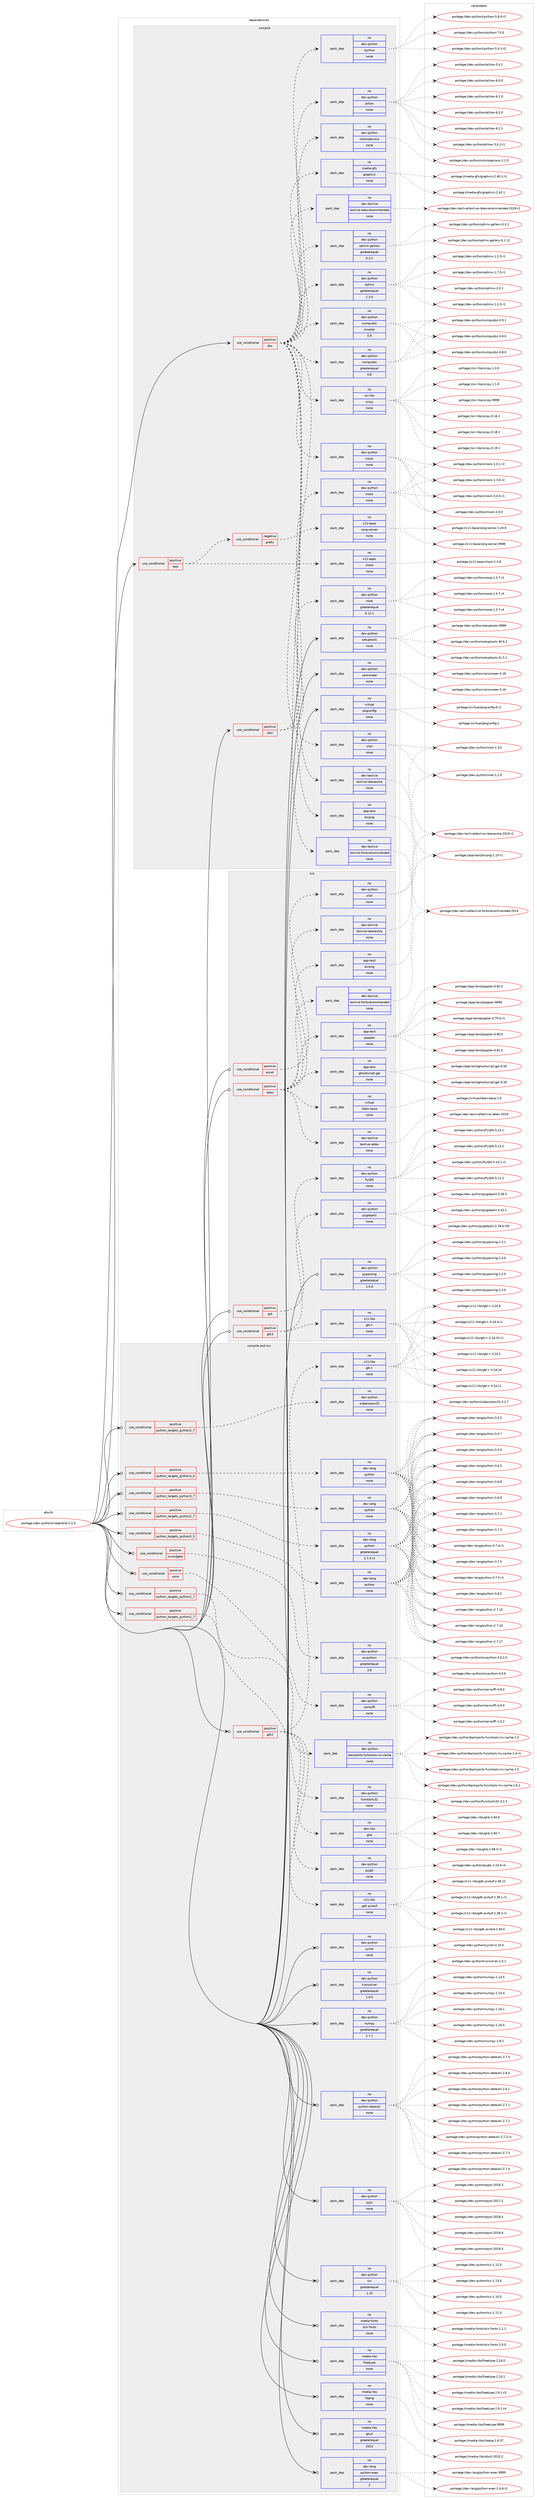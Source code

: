 digraph prolog {

# *************
# Graph options
# *************

newrank=true;
concentrate=true;
compound=true;
graph [rankdir=LR,fontname=Helvetica,fontsize=10,ranksep=1.5];#, ranksep=2.5, nodesep=0.2];
edge  [arrowhead=vee];
node  [fontname=Helvetica,fontsize=10];

# **********
# The ebuild
# **********

subgraph cluster_leftcol {
color=gray;
rank=same;
label=<<i>ebuild</i>>;
id [label="portage://dev-python/matplotlib-2.2.4", color=red, width=4, href="../dev-python/matplotlib-2.2.4.svg"];
}

# ****************
# The dependencies
# ****************

subgraph cluster_midcol {
color=gray;
label=<<i>dependencies</i>>;
subgraph cluster_compile {
fillcolor="#eeeeee";
style=filled;
label=<<i>compile</i>>;
subgraph cond31646 {
dependency149010 [label=<<TABLE BORDER="0" CELLBORDER="1" CELLSPACING="0" CELLPADDING="4"><TR><TD ROWSPAN="3" CELLPADDING="10">use_conditional</TD></TR><TR><TD>positive</TD></TR><TR><TD>doc</TD></TR></TABLE>>, shape=none, color=red];
subgraph pack114041 {
dependency149011 [label=<<TABLE BORDER="0" CELLBORDER="1" CELLSPACING="0" CELLPADDING="4" WIDTH="220"><TR><TD ROWSPAN="6" CELLPADDING="30">pack_dep</TD></TR><TR><TD WIDTH="110">no</TD></TR><TR><TD>app-text</TD></TR><TR><TD>dvipng</TD></TR><TR><TD>none</TD></TR><TR><TD></TD></TR></TABLE>>, shape=none, color=blue];
}
dependency149010:e -> dependency149011:w [weight=20,style="dashed",arrowhead="vee"];
subgraph pack114042 {
dependency149012 [label=<<TABLE BORDER="0" CELLBORDER="1" CELLSPACING="0" CELLPADDING="4" WIDTH="220"><TR><TD ROWSPAN="6" CELLPADDING="30">pack_dep</TD></TR><TR><TD WIDTH="110">no</TD></TR><TR><TD>dev-python</TD></TR><TR><TD>colorspacious</TD></TR><TR><TD>none</TD></TR><TR><TD></TD></TR></TABLE>>, shape=none, color=blue];
}
dependency149010:e -> dependency149012:w [weight=20,style="dashed",arrowhead="vee"];
subgraph pack114043 {
dependency149013 [label=<<TABLE BORDER="0" CELLBORDER="1" CELLSPACING="0" CELLPADDING="4" WIDTH="220"><TR><TD ROWSPAN="6" CELLPADDING="30">pack_dep</TD></TR><TR><TD WIDTH="110">no</TD></TR><TR><TD>dev-python</TD></TR><TR><TD>pillow</TD></TR><TR><TD>none</TD></TR><TR><TD></TD></TR></TABLE>>, shape=none, color=blue];
}
dependency149010:e -> dependency149013:w [weight=20,style="dashed",arrowhead="vee"];
subgraph pack114044 {
dependency149014 [label=<<TABLE BORDER="0" CELLBORDER="1" CELLSPACING="0" CELLPADDING="4" WIDTH="220"><TR><TD ROWSPAN="6" CELLPADDING="30">pack_dep</TD></TR><TR><TD WIDTH="110">no</TD></TR><TR><TD>dev-python</TD></TR><TR><TD>ipython</TD></TR><TR><TD>none</TD></TR><TR><TD></TD></TR></TABLE>>, shape=none, color=blue];
}
dependency149010:e -> dependency149014:w [weight=20,style="dashed",arrowhead="vee"];
subgraph pack114045 {
dependency149015 [label=<<TABLE BORDER="0" CELLBORDER="1" CELLSPACING="0" CELLPADDING="4" WIDTH="220"><TR><TD ROWSPAN="6" CELLPADDING="30">pack_dep</TD></TR><TR><TD WIDTH="110">no</TD></TR><TR><TD>dev-python</TD></TR><TR><TD>mock</TD></TR><TR><TD>none</TD></TR><TR><TD></TD></TR></TABLE>>, shape=none, color=blue];
}
dependency149010:e -> dependency149015:w [weight=20,style="dashed",arrowhead="vee"];
subgraph pack114046 {
dependency149016 [label=<<TABLE BORDER="0" CELLBORDER="1" CELLSPACING="0" CELLPADDING="4" WIDTH="220"><TR><TD ROWSPAN="6" CELLPADDING="30">pack_dep</TD></TR><TR><TD WIDTH="110">no</TD></TR><TR><TD>dev-python</TD></TR><TR><TD>numpydoc</TD></TR><TR><TD>greaterequal</TD></TR><TR><TD>0.8</TD></TR></TABLE>>, shape=none, color=blue];
}
dependency149010:e -> dependency149016:w [weight=20,style="dashed",arrowhead="vee"];
subgraph pack114047 {
dependency149017 [label=<<TABLE BORDER="0" CELLBORDER="1" CELLSPACING="0" CELLPADDING="4" WIDTH="220"><TR><TD ROWSPAN="6" CELLPADDING="30">pack_dep</TD></TR><TR><TD WIDTH="110">no</TD></TR><TR><TD>dev-python</TD></TR><TR><TD>numpydoc</TD></TR><TR><TD>smaller</TD></TR><TR><TD>0.9</TD></TR></TABLE>>, shape=none, color=blue];
}
dependency149010:e -> dependency149017:w [weight=20,style="dashed",arrowhead="vee"];
subgraph pack114048 {
dependency149018 [label=<<TABLE BORDER="0" CELLBORDER="1" CELLSPACING="0" CELLPADDING="4" WIDTH="220"><TR><TD ROWSPAN="6" CELLPADDING="30">pack_dep</TD></TR><TR><TD WIDTH="110">no</TD></TR><TR><TD>sci-libs</TD></TR><TR><TD>scipy</TD></TR><TR><TD>none</TD></TR><TR><TD></TD></TR></TABLE>>, shape=none, color=blue];
}
dependency149010:e -> dependency149018:w [weight=20,style="dashed",arrowhead="vee"];
subgraph pack114049 {
dependency149019 [label=<<TABLE BORDER="0" CELLBORDER="1" CELLSPACING="0" CELLPADDING="4" WIDTH="220"><TR><TD ROWSPAN="6" CELLPADDING="30">pack_dep</TD></TR><TR><TD WIDTH="110">no</TD></TR><TR><TD>dev-python</TD></TR><TR><TD>sphinx</TD></TR><TR><TD>greaterequal</TD></TR><TR><TD>1.3.0</TD></TR></TABLE>>, shape=none, color=blue];
}
dependency149010:e -> dependency149019:w [weight=20,style="dashed",arrowhead="vee"];
subgraph pack114050 {
dependency149020 [label=<<TABLE BORDER="0" CELLBORDER="1" CELLSPACING="0" CELLPADDING="4" WIDTH="220"><TR><TD ROWSPAN="6" CELLPADDING="30">pack_dep</TD></TR><TR><TD WIDTH="110">no</TD></TR><TR><TD>dev-python</TD></TR><TR><TD>sphinx-gallery</TD></TR><TR><TD>greaterequal</TD></TR><TR><TD>0.3.1</TD></TR></TABLE>>, shape=none, color=blue];
}
dependency149010:e -> dependency149020:w [weight=20,style="dashed",arrowhead="vee"];
subgraph pack114051 {
dependency149021 [label=<<TABLE BORDER="0" CELLBORDER="1" CELLSPACING="0" CELLPADDING="4" WIDTH="220"><TR><TD ROWSPAN="6" CELLPADDING="30">pack_dep</TD></TR><TR><TD WIDTH="110">no</TD></TR><TR><TD>dev-python</TD></TR><TR><TD>xlwt</TD></TR><TR><TD>none</TD></TR><TR><TD></TD></TR></TABLE>>, shape=none, color=blue];
}
dependency149010:e -> dependency149021:w [weight=20,style="dashed",arrowhead="vee"];
subgraph pack114052 {
dependency149022 [label=<<TABLE BORDER="0" CELLBORDER="1" CELLSPACING="0" CELLPADDING="4" WIDTH="220"><TR><TD ROWSPAN="6" CELLPADDING="30">pack_dep</TD></TR><TR><TD WIDTH="110">no</TD></TR><TR><TD>dev-texlive</TD></TR><TR><TD>texlive-latexextra</TD></TR><TR><TD>none</TD></TR><TR><TD></TD></TR></TABLE>>, shape=none, color=blue];
}
dependency149010:e -> dependency149022:w [weight=20,style="dashed",arrowhead="vee"];
subgraph pack114053 {
dependency149023 [label=<<TABLE BORDER="0" CELLBORDER="1" CELLSPACING="0" CELLPADDING="4" WIDTH="220"><TR><TD ROWSPAN="6" CELLPADDING="30">pack_dep</TD></TR><TR><TD WIDTH="110">no</TD></TR><TR><TD>dev-texlive</TD></TR><TR><TD>texlive-fontsrecommended</TD></TR><TR><TD>none</TD></TR><TR><TD></TD></TR></TABLE>>, shape=none, color=blue];
}
dependency149010:e -> dependency149023:w [weight=20,style="dashed",arrowhead="vee"];
subgraph pack114054 {
dependency149024 [label=<<TABLE BORDER="0" CELLBORDER="1" CELLSPACING="0" CELLPADDING="4" WIDTH="220"><TR><TD ROWSPAN="6" CELLPADDING="30">pack_dep</TD></TR><TR><TD WIDTH="110">no</TD></TR><TR><TD>dev-texlive</TD></TR><TR><TD>texlive-latexrecommended</TD></TR><TR><TD>none</TD></TR><TR><TD></TD></TR></TABLE>>, shape=none, color=blue];
}
dependency149010:e -> dependency149024:w [weight=20,style="dashed",arrowhead="vee"];
subgraph pack114055 {
dependency149025 [label=<<TABLE BORDER="0" CELLBORDER="1" CELLSPACING="0" CELLPADDING="4" WIDTH="220"><TR><TD ROWSPAN="6" CELLPADDING="30">pack_dep</TD></TR><TR><TD WIDTH="110">no</TD></TR><TR><TD>media-gfx</TD></TR><TR><TD>graphviz</TD></TR><TR><TD>none</TD></TR><TR><TD></TD></TR></TABLE>>, shape=none, color=blue];
}
dependency149010:e -> dependency149025:w [weight=20,style="dashed",arrowhead="vee"];
}
id:e -> dependency149010:w [weight=20,style="solid",arrowhead="vee"];
subgraph cond31647 {
dependency149026 [label=<<TABLE BORDER="0" CELLBORDER="1" CELLSPACING="0" CELLPADDING="4"><TR><TD ROWSPAN="3" CELLPADDING="10">use_conditional</TD></TR><TR><TD>positive</TD></TR><TR><TD>test</TD></TR></TABLE>>, shape=none, color=red];
subgraph cond31648 {
dependency149027 [label=<<TABLE BORDER="0" CELLBORDER="1" CELLSPACING="0" CELLPADDING="4"><TR><TD ROWSPAN="3" CELLPADDING="10">use_conditional</TD></TR><TR><TD>negative</TD></TR><TR><TD>prefix</TD></TR></TABLE>>, shape=none, color=red];
subgraph pack114056 {
dependency149028 [label=<<TABLE BORDER="0" CELLBORDER="1" CELLSPACING="0" CELLPADDING="4" WIDTH="220"><TR><TD ROWSPAN="6" CELLPADDING="30">pack_dep</TD></TR><TR><TD WIDTH="110">no</TD></TR><TR><TD>x11-base</TD></TR><TR><TD>xorg-server</TD></TR><TR><TD>none</TD></TR><TR><TD></TD></TR></TABLE>>, shape=none, color=blue];
}
dependency149027:e -> dependency149028:w [weight=20,style="dashed",arrowhead="vee"];
}
dependency149026:e -> dependency149027:w [weight=20,style="dashed",arrowhead="vee"];
subgraph pack114057 {
dependency149029 [label=<<TABLE BORDER="0" CELLBORDER="1" CELLSPACING="0" CELLPADDING="4" WIDTH="220"><TR><TD ROWSPAN="6" CELLPADDING="30">pack_dep</TD></TR><TR><TD WIDTH="110">no</TD></TR><TR><TD>x11-apps</TD></TR><TR><TD>xhost</TD></TR><TR><TD>none</TD></TR><TR><TD></TD></TR></TABLE>>, shape=none, color=blue];
}
dependency149026:e -> dependency149029:w [weight=20,style="dashed",arrowhead="vee"];
}
id:e -> dependency149026:w [weight=20,style="solid",arrowhead="vee"];
subgraph cond31649 {
dependency149030 [label=<<TABLE BORDER="0" CELLBORDER="1" CELLSPACING="0" CELLPADDING="4"><TR><TD ROWSPAN="3" CELLPADDING="10">use_conditional</TD></TR><TR><TD>positive</TD></TR><TR><TD>test</TD></TR></TABLE>>, shape=none, color=red];
subgraph pack114058 {
dependency149031 [label=<<TABLE BORDER="0" CELLBORDER="1" CELLSPACING="0" CELLPADDING="4" WIDTH="220"><TR><TD ROWSPAN="6" CELLPADDING="30">pack_dep</TD></TR><TR><TD WIDTH="110">no</TD></TR><TR><TD>dev-python</TD></TR><TR><TD>mock</TD></TR><TR><TD>none</TD></TR><TR><TD></TD></TR></TABLE>>, shape=none, color=blue];
}
dependency149030:e -> dependency149031:w [weight=20,style="dashed",arrowhead="vee"];
subgraph pack114059 {
dependency149032 [label=<<TABLE BORDER="0" CELLBORDER="1" CELLSPACING="0" CELLPADDING="4" WIDTH="220"><TR><TD ROWSPAN="6" CELLPADDING="30">pack_dep</TD></TR><TR><TD WIDTH="110">no</TD></TR><TR><TD>dev-python</TD></TR><TR><TD>nose</TD></TR><TR><TD>greaterequal</TD></TR><TR><TD>0.11.1</TD></TR></TABLE>>, shape=none, color=blue];
}
dependency149030:e -> dependency149032:w [weight=20,style="dashed",arrowhead="vee"];
}
id:e -> dependency149030:w [weight=20,style="solid",arrowhead="vee"];
subgraph pack114060 {
dependency149033 [label=<<TABLE BORDER="0" CELLBORDER="1" CELLSPACING="0" CELLPADDING="4" WIDTH="220"><TR><TD ROWSPAN="6" CELLPADDING="30">pack_dep</TD></TR><TR><TD WIDTH="110">no</TD></TR><TR><TD>dev-python</TD></TR><TR><TD>setuptools</TD></TR><TR><TD>none</TD></TR><TR><TD></TD></TR></TABLE>>, shape=none, color=blue];
}
id:e -> dependency149033:w [weight=20,style="solid",arrowhead="vee"];
subgraph pack114061 {
dependency149034 [label=<<TABLE BORDER="0" CELLBORDER="1" CELLSPACING="0" CELLPADDING="4" WIDTH="220"><TR><TD ROWSPAN="6" CELLPADDING="30">pack_dep</TD></TR><TR><TD WIDTH="110">no</TD></TR><TR><TD>dev-python</TD></TR><TR><TD>versioneer</TD></TR><TR><TD>none</TD></TR><TR><TD></TD></TR></TABLE>>, shape=none, color=blue];
}
id:e -> dependency149034:w [weight=20,style="solid",arrowhead="vee"];
subgraph pack114062 {
dependency149035 [label=<<TABLE BORDER="0" CELLBORDER="1" CELLSPACING="0" CELLPADDING="4" WIDTH="220"><TR><TD ROWSPAN="6" CELLPADDING="30">pack_dep</TD></TR><TR><TD WIDTH="110">no</TD></TR><TR><TD>virtual</TD></TR><TR><TD>pkgconfig</TD></TR><TR><TD>none</TD></TR><TR><TD></TD></TR></TABLE>>, shape=none, color=blue];
}
id:e -> dependency149035:w [weight=20,style="solid",arrowhead="vee"];
}
subgraph cluster_compileandrun {
fillcolor="#eeeeee";
style=filled;
label=<<i>compile and run</i>>;
subgraph cond31650 {
dependency149036 [label=<<TABLE BORDER="0" CELLBORDER="1" CELLSPACING="0" CELLPADDING="4"><TR><TD ROWSPAN="3" CELLPADDING="10">use_conditional</TD></TR><TR><TD>positive</TD></TR><TR><TD>cairo</TD></TR></TABLE>>, shape=none, color=red];
subgraph pack114063 {
dependency149037 [label=<<TABLE BORDER="0" CELLBORDER="1" CELLSPACING="0" CELLPADDING="4" WIDTH="220"><TR><TD ROWSPAN="6" CELLPADDING="30">pack_dep</TD></TR><TR><TD WIDTH="110">no</TD></TR><TR><TD>dev-python</TD></TR><TR><TD>cairocffi</TD></TR><TR><TD>none</TD></TR><TR><TD></TD></TR></TABLE>>, shape=none, color=blue];
}
dependency149036:e -> dependency149037:w [weight=20,style="dashed",arrowhead="vee"];
}
id:e -> dependency149036:w [weight=20,style="solid",arrowhead="odotvee"];
subgraph cond31651 {
dependency149038 [label=<<TABLE BORDER="0" CELLBORDER="1" CELLSPACING="0" CELLPADDING="4"><TR><TD ROWSPAN="3" CELLPADDING="10">use_conditional</TD></TR><TR><TD>positive</TD></TR><TR><TD>gtk2</TD></TR></TABLE>>, shape=none, color=red];
subgraph pack114064 {
dependency149039 [label=<<TABLE BORDER="0" CELLBORDER="1" CELLSPACING="0" CELLPADDING="4" WIDTH="220"><TR><TD ROWSPAN="6" CELLPADDING="30">pack_dep</TD></TR><TR><TD WIDTH="110">no</TD></TR><TR><TD>dev-libs</TD></TR><TR><TD>glib</TD></TR><TR><TD>none</TD></TR><TR><TD></TD></TR></TABLE>>, shape=none, color=blue];
}
dependency149038:e -> dependency149039:w [weight=20,style="dashed",arrowhead="vee"];
subgraph pack114065 {
dependency149040 [label=<<TABLE BORDER="0" CELLBORDER="1" CELLSPACING="0" CELLPADDING="4" WIDTH="220"><TR><TD ROWSPAN="6" CELLPADDING="30">pack_dep</TD></TR><TR><TD WIDTH="110">no</TD></TR><TR><TD>x11-libs</TD></TR><TR><TD>gdk-pixbuf</TD></TR><TR><TD>none</TD></TR><TR><TD></TD></TR></TABLE>>, shape=none, color=blue];
}
dependency149038:e -> dependency149040:w [weight=20,style="dashed",arrowhead="vee"];
subgraph pack114066 {
dependency149041 [label=<<TABLE BORDER="0" CELLBORDER="1" CELLSPACING="0" CELLPADDING="4" WIDTH="220"><TR><TD ROWSPAN="6" CELLPADDING="30">pack_dep</TD></TR><TR><TD WIDTH="110">no</TD></TR><TR><TD>x11-libs</TD></TR><TR><TD>gtk+</TD></TR><TR><TD>none</TD></TR><TR><TD></TD></TR></TABLE>>, shape=none, color=blue];
}
dependency149038:e -> dependency149041:w [weight=20,style="dashed",arrowhead="vee"];
subgraph pack114067 {
dependency149042 [label=<<TABLE BORDER="0" CELLBORDER="1" CELLSPACING="0" CELLPADDING="4" WIDTH="220"><TR><TD ROWSPAN="6" CELLPADDING="30">pack_dep</TD></TR><TR><TD WIDTH="110">no</TD></TR><TR><TD>dev-python</TD></TR><TR><TD>pygtk</TD></TR><TR><TD>none</TD></TR><TR><TD></TD></TR></TABLE>>, shape=none, color=blue];
}
dependency149038:e -> dependency149042:w [weight=20,style="dashed",arrowhead="vee"];
}
id:e -> dependency149038:w [weight=20,style="solid",arrowhead="odotvee"];
subgraph cond31652 {
dependency149043 [label=<<TABLE BORDER="0" CELLBORDER="1" CELLSPACING="0" CELLPADDING="4"><TR><TD ROWSPAN="3" CELLPADDING="10">use_conditional</TD></TR><TR><TD>positive</TD></TR><TR><TD>python_targets_python2_7</TD></TR></TABLE>>, shape=none, color=red];
subgraph pack114068 {
dependency149044 [label=<<TABLE BORDER="0" CELLBORDER="1" CELLSPACING="0" CELLPADDING="4" WIDTH="220"><TR><TD ROWSPAN="6" CELLPADDING="30">pack_dep</TD></TR><TR><TD WIDTH="110">no</TD></TR><TR><TD>dev-lang</TD></TR><TR><TD>python</TD></TR><TR><TD>greaterequal</TD></TR><TR><TD>2.7.5-r2</TD></TR></TABLE>>, shape=none, color=blue];
}
dependency149043:e -> dependency149044:w [weight=20,style="dashed",arrowhead="vee"];
}
id:e -> dependency149043:w [weight=20,style="solid",arrowhead="odotvee"];
subgraph cond31653 {
dependency149045 [label=<<TABLE BORDER="0" CELLBORDER="1" CELLSPACING="0" CELLPADDING="4"><TR><TD ROWSPAN="3" CELLPADDING="10">use_conditional</TD></TR><TR><TD>positive</TD></TR><TR><TD>python_targets_python2_7</TD></TR></TABLE>>, shape=none, color=red];
subgraph pack114069 {
dependency149046 [label=<<TABLE BORDER="0" CELLBORDER="1" CELLSPACING="0" CELLPADDING="4" WIDTH="220"><TR><TD ROWSPAN="6" CELLPADDING="30">pack_dep</TD></TR><TR><TD WIDTH="110">no</TD></TR><TR><TD>dev-python</TD></TR><TR><TD>backports-functools-lru-cache</TD></TR><TR><TD>none</TD></TR><TR><TD></TD></TR></TABLE>>, shape=none, color=blue];
}
dependency149045:e -> dependency149046:w [weight=20,style="dashed",arrowhead="vee"];
}
id:e -> dependency149045:w [weight=20,style="solid",arrowhead="odotvee"];
subgraph cond31654 {
dependency149047 [label=<<TABLE BORDER="0" CELLBORDER="1" CELLSPACING="0" CELLPADDING="4"><TR><TD ROWSPAN="3" CELLPADDING="10">use_conditional</TD></TR><TR><TD>positive</TD></TR><TR><TD>python_targets_python2_7</TD></TR></TABLE>>, shape=none, color=red];
subgraph pack114070 {
dependency149048 [label=<<TABLE BORDER="0" CELLBORDER="1" CELLSPACING="0" CELLPADDING="4" WIDTH="220"><TR><TD ROWSPAN="6" CELLPADDING="30">pack_dep</TD></TR><TR><TD WIDTH="110">no</TD></TR><TR><TD>dev-python</TD></TR><TR><TD>functools32</TD></TR><TR><TD>none</TD></TR><TR><TD></TD></TR></TABLE>>, shape=none, color=blue];
}
dependency149047:e -> dependency149048:w [weight=20,style="dashed",arrowhead="vee"];
}
id:e -> dependency149047:w [weight=20,style="solid",arrowhead="odotvee"];
subgraph cond31655 {
dependency149049 [label=<<TABLE BORDER="0" CELLBORDER="1" CELLSPACING="0" CELLPADDING="4"><TR><TD ROWSPAN="3" CELLPADDING="10">use_conditional</TD></TR><TR><TD>positive</TD></TR><TR><TD>python_targets_python2_7</TD></TR></TABLE>>, shape=none, color=red];
subgraph pack114071 {
dependency149050 [label=<<TABLE BORDER="0" CELLBORDER="1" CELLSPACING="0" CELLPADDING="4" WIDTH="220"><TR><TD ROWSPAN="6" CELLPADDING="30">pack_dep</TD></TR><TR><TD WIDTH="110">no</TD></TR><TR><TD>dev-python</TD></TR><TR><TD>subprocess32</TD></TR><TR><TD>none</TD></TR><TR><TD></TD></TR></TABLE>>, shape=none, color=blue];
}
dependency149049:e -> dependency149050:w [weight=20,style="dashed",arrowhead="vee"];
}
id:e -> dependency149049:w [weight=20,style="solid",arrowhead="odotvee"];
subgraph cond31656 {
dependency149051 [label=<<TABLE BORDER="0" CELLBORDER="1" CELLSPACING="0" CELLPADDING="4"><TR><TD ROWSPAN="3" CELLPADDING="10">use_conditional</TD></TR><TR><TD>positive</TD></TR><TR><TD>python_targets_python3_5</TD></TR></TABLE>>, shape=none, color=red];
subgraph pack114072 {
dependency149052 [label=<<TABLE BORDER="0" CELLBORDER="1" CELLSPACING="0" CELLPADDING="4" WIDTH="220"><TR><TD ROWSPAN="6" CELLPADDING="30">pack_dep</TD></TR><TR><TD WIDTH="110">no</TD></TR><TR><TD>dev-lang</TD></TR><TR><TD>python</TD></TR><TR><TD>none</TD></TR><TR><TD></TD></TR></TABLE>>, shape=none, color=blue];
}
dependency149051:e -> dependency149052:w [weight=20,style="dashed",arrowhead="vee"];
}
id:e -> dependency149051:w [weight=20,style="solid",arrowhead="odotvee"];
subgraph cond31657 {
dependency149053 [label=<<TABLE BORDER="0" CELLBORDER="1" CELLSPACING="0" CELLPADDING="4"><TR><TD ROWSPAN="3" CELLPADDING="10">use_conditional</TD></TR><TR><TD>positive</TD></TR><TR><TD>python_targets_python3_6</TD></TR></TABLE>>, shape=none, color=red];
subgraph pack114073 {
dependency149054 [label=<<TABLE BORDER="0" CELLBORDER="1" CELLSPACING="0" CELLPADDING="4" WIDTH="220"><TR><TD ROWSPAN="6" CELLPADDING="30">pack_dep</TD></TR><TR><TD WIDTH="110">no</TD></TR><TR><TD>dev-lang</TD></TR><TR><TD>python</TD></TR><TR><TD>none</TD></TR><TR><TD></TD></TR></TABLE>>, shape=none, color=blue];
}
dependency149053:e -> dependency149054:w [weight=20,style="dashed",arrowhead="vee"];
}
id:e -> dependency149053:w [weight=20,style="solid",arrowhead="odotvee"];
subgraph cond31658 {
dependency149055 [label=<<TABLE BORDER="0" CELLBORDER="1" CELLSPACING="0" CELLPADDING="4"><TR><TD ROWSPAN="3" CELLPADDING="10">use_conditional</TD></TR><TR><TD>positive</TD></TR><TR><TD>python_targets_python3_7</TD></TR></TABLE>>, shape=none, color=red];
subgraph pack114074 {
dependency149056 [label=<<TABLE BORDER="0" CELLBORDER="1" CELLSPACING="0" CELLPADDING="4" WIDTH="220"><TR><TD ROWSPAN="6" CELLPADDING="30">pack_dep</TD></TR><TR><TD WIDTH="110">no</TD></TR><TR><TD>dev-lang</TD></TR><TR><TD>python</TD></TR><TR><TD>none</TD></TR><TR><TD></TD></TR></TABLE>>, shape=none, color=blue];
}
dependency149055:e -> dependency149056:w [weight=20,style="dashed",arrowhead="vee"];
}
id:e -> dependency149055:w [weight=20,style="solid",arrowhead="odotvee"];
subgraph cond31659 {
dependency149057 [label=<<TABLE BORDER="0" CELLBORDER="1" CELLSPACING="0" CELLPADDING="4"><TR><TD ROWSPAN="3" CELLPADDING="10">use_conditional</TD></TR><TR><TD>positive</TD></TR><TR><TD>wxwidgets</TD></TR></TABLE>>, shape=none, color=red];
subgraph pack114075 {
dependency149058 [label=<<TABLE BORDER="0" CELLBORDER="1" CELLSPACING="0" CELLPADDING="4" WIDTH="220"><TR><TD ROWSPAN="6" CELLPADDING="30">pack_dep</TD></TR><TR><TD WIDTH="110">no</TD></TR><TR><TD>dev-python</TD></TR><TR><TD>wxpython</TD></TR><TR><TD>greaterequal</TD></TR><TR><TD>2.8</TD></TR></TABLE>>, shape=none, color=blue];
}
dependency149057:e -> dependency149058:w [weight=20,style="dashed",arrowhead="vee"];
}
id:e -> dependency149057:w [weight=20,style="solid",arrowhead="odotvee"];
subgraph pack114076 {
dependency149059 [label=<<TABLE BORDER="0" CELLBORDER="1" CELLSPACING="0" CELLPADDING="4" WIDTH="220"><TR><TD ROWSPAN="6" CELLPADDING="30">pack_dep</TD></TR><TR><TD WIDTH="110">no</TD></TR><TR><TD>dev-lang</TD></TR><TR><TD>python-exec</TD></TR><TR><TD>greaterequal</TD></TR><TR><TD>2</TD></TR></TABLE>>, shape=none, color=blue];
}
id:e -> dependency149059:w [weight=20,style="solid",arrowhead="odotvee"];
subgraph pack114077 {
dependency149060 [label=<<TABLE BORDER="0" CELLBORDER="1" CELLSPACING="0" CELLPADDING="4" WIDTH="220"><TR><TD ROWSPAN="6" CELLPADDING="30">pack_dep</TD></TR><TR><TD WIDTH="110">no</TD></TR><TR><TD>dev-python</TD></TR><TR><TD>cycler</TD></TR><TR><TD>none</TD></TR><TR><TD></TD></TR></TABLE>>, shape=none, color=blue];
}
id:e -> dependency149060:w [weight=20,style="solid",arrowhead="odotvee"];
subgraph pack114078 {
dependency149061 [label=<<TABLE BORDER="0" CELLBORDER="1" CELLSPACING="0" CELLPADDING="4" WIDTH="220"><TR><TD ROWSPAN="6" CELLPADDING="30">pack_dep</TD></TR><TR><TD WIDTH="110">no</TD></TR><TR><TD>dev-python</TD></TR><TR><TD>kiwisolver</TD></TR><TR><TD>greaterequal</TD></TR><TR><TD>1.0.0</TD></TR></TABLE>>, shape=none, color=blue];
}
id:e -> dependency149061:w [weight=20,style="solid",arrowhead="odotvee"];
subgraph pack114079 {
dependency149062 [label=<<TABLE BORDER="0" CELLBORDER="1" CELLSPACING="0" CELLPADDING="4" WIDTH="220"><TR><TD ROWSPAN="6" CELLPADDING="30">pack_dep</TD></TR><TR><TD WIDTH="110">no</TD></TR><TR><TD>dev-python</TD></TR><TR><TD>numpy</TD></TR><TR><TD>greaterequal</TD></TR><TR><TD>1.7.1</TD></TR></TABLE>>, shape=none, color=blue];
}
id:e -> dependency149062:w [weight=20,style="solid",arrowhead="odotvee"];
subgraph pack114080 {
dependency149063 [label=<<TABLE BORDER="0" CELLBORDER="1" CELLSPACING="0" CELLPADDING="4" WIDTH="220"><TR><TD ROWSPAN="6" CELLPADDING="30">pack_dep</TD></TR><TR><TD WIDTH="110">no</TD></TR><TR><TD>dev-python</TD></TR><TR><TD>python-dateutil</TD></TR><TR><TD>none</TD></TR><TR><TD></TD></TR></TABLE>>, shape=none, color=blue];
}
id:e -> dependency149063:w [weight=20,style="solid",arrowhead="odotvee"];
subgraph pack114081 {
dependency149064 [label=<<TABLE BORDER="0" CELLBORDER="1" CELLSPACING="0" CELLPADDING="4" WIDTH="220"><TR><TD ROWSPAN="6" CELLPADDING="30">pack_dep</TD></TR><TR><TD WIDTH="110">no</TD></TR><TR><TD>dev-python</TD></TR><TR><TD>pytz</TD></TR><TR><TD>none</TD></TR><TR><TD></TD></TR></TABLE>>, shape=none, color=blue];
}
id:e -> dependency149064:w [weight=20,style="solid",arrowhead="odotvee"];
subgraph pack114082 {
dependency149065 [label=<<TABLE BORDER="0" CELLBORDER="1" CELLSPACING="0" CELLPADDING="4" WIDTH="220"><TR><TD ROWSPAN="6" CELLPADDING="30">pack_dep</TD></TR><TR><TD WIDTH="110">no</TD></TR><TR><TD>dev-python</TD></TR><TR><TD>six</TD></TR><TR><TD>greaterequal</TD></TR><TR><TD>1.10</TD></TR></TABLE>>, shape=none, color=blue];
}
id:e -> dependency149065:w [weight=20,style="solid",arrowhead="odotvee"];
subgraph pack114083 {
dependency149066 [label=<<TABLE BORDER="0" CELLBORDER="1" CELLSPACING="0" CELLPADDING="4" WIDTH="220"><TR><TD ROWSPAN="6" CELLPADDING="30">pack_dep</TD></TR><TR><TD WIDTH="110">no</TD></TR><TR><TD>media-fonts</TD></TR><TR><TD>stix-fonts</TD></TR><TR><TD>none</TD></TR><TR><TD></TD></TR></TABLE>>, shape=none, color=blue];
}
id:e -> dependency149066:w [weight=20,style="solid",arrowhead="odotvee"];
subgraph pack114084 {
dependency149067 [label=<<TABLE BORDER="0" CELLBORDER="1" CELLSPACING="0" CELLPADDING="4" WIDTH="220"><TR><TD ROWSPAN="6" CELLPADDING="30">pack_dep</TD></TR><TR><TD WIDTH="110">no</TD></TR><TR><TD>media-libs</TD></TR><TR><TD>freetype</TD></TR><TR><TD>none</TD></TR><TR><TD></TD></TR></TABLE>>, shape=none, color=blue];
}
id:e -> dependency149067:w [weight=20,style="solid",arrowhead="odotvee"];
subgraph pack114085 {
dependency149068 [label=<<TABLE BORDER="0" CELLBORDER="1" CELLSPACING="0" CELLPADDING="4" WIDTH="220"><TR><TD ROWSPAN="6" CELLPADDING="30">pack_dep</TD></TR><TR><TD WIDTH="110">no</TD></TR><TR><TD>media-libs</TD></TR><TR><TD>libpng</TD></TR><TR><TD>none</TD></TR><TR><TD></TD></TR></TABLE>>, shape=none, color=blue];
}
id:e -> dependency149068:w [weight=20,style="solid",arrowhead="odotvee"];
subgraph pack114086 {
dependency149069 [label=<<TABLE BORDER="0" CELLBORDER="1" CELLSPACING="0" CELLPADDING="4" WIDTH="220"><TR><TD ROWSPAN="6" CELLPADDING="30">pack_dep</TD></TR><TR><TD WIDTH="110">no</TD></TR><TR><TD>media-libs</TD></TR><TR><TD>qhull</TD></TR><TR><TD>greaterequal</TD></TR><TR><TD>2013</TD></TR></TABLE>>, shape=none, color=blue];
}
id:e -> dependency149069:w [weight=20,style="solid",arrowhead="odotvee"];
}
subgraph cluster_run {
fillcolor="#eeeeee";
style=filled;
label=<<i>run</i>>;
subgraph cond31660 {
dependency149070 [label=<<TABLE BORDER="0" CELLBORDER="1" CELLSPACING="0" CELLPADDING="4"><TR><TD ROWSPAN="3" CELLPADDING="10">use_conditional</TD></TR><TR><TD>positive</TD></TR><TR><TD>excel</TD></TR></TABLE>>, shape=none, color=red];
subgraph pack114087 {
dependency149071 [label=<<TABLE BORDER="0" CELLBORDER="1" CELLSPACING="0" CELLPADDING="4" WIDTH="220"><TR><TD ROWSPAN="6" CELLPADDING="30">pack_dep</TD></TR><TR><TD WIDTH="110">no</TD></TR><TR><TD>dev-python</TD></TR><TR><TD>xlwt</TD></TR><TR><TD>none</TD></TR><TR><TD></TD></TR></TABLE>>, shape=none, color=blue];
}
dependency149070:e -> dependency149071:w [weight=20,style="dashed",arrowhead="vee"];
}
id:e -> dependency149070:w [weight=20,style="solid",arrowhead="odot"];
subgraph cond31661 {
dependency149072 [label=<<TABLE BORDER="0" CELLBORDER="1" CELLSPACING="0" CELLPADDING="4"><TR><TD ROWSPAN="3" CELLPADDING="10">use_conditional</TD></TR><TR><TD>positive</TD></TR><TR><TD>gtk3</TD></TR></TABLE>>, shape=none, color=red];
subgraph pack114088 {
dependency149073 [label=<<TABLE BORDER="0" CELLBORDER="1" CELLSPACING="0" CELLPADDING="4" WIDTH="220"><TR><TD ROWSPAN="6" CELLPADDING="30">pack_dep</TD></TR><TR><TD WIDTH="110">no</TD></TR><TR><TD>dev-python</TD></TR><TR><TD>pygobject</TD></TR><TR><TD>none</TD></TR><TR><TD></TD></TR></TABLE>>, shape=none, color=blue];
}
dependency149072:e -> dependency149073:w [weight=20,style="dashed",arrowhead="vee"];
subgraph pack114089 {
dependency149074 [label=<<TABLE BORDER="0" CELLBORDER="1" CELLSPACING="0" CELLPADDING="4" WIDTH="220"><TR><TD ROWSPAN="6" CELLPADDING="30">pack_dep</TD></TR><TR><TD WIDTH="110">no</TD></TR><TR><TD>x11-libs</TD></TR><TR><TD>gtk+</TD></TR><TR><TD>none</TD></TR><TR><TD></TD></TR></TABLE>>, shape=none, color=blue];
}
dependency149072:e -> dependency149074:w [weight=20,style="dashed",arrowhead="vee"];
}
id:e -> dependency149072:w [weight=20,style="solid",arrowhead="odot"];
subgraph cond31662 {
dependency149075 [label=<<TABLE BORDER="0" CELLBORDER="1" CELLSPACING="0" CELLPADDING="4"><TR><TD ROWSPAN="3" CELLPADDING="10">use_conditional</TD></TR><TR><TD>positive</TD></TR><TR><TD>latex</TD></TR></TABLE>>, shape=none, color=red];
subgraph pack114090 {
dependency149076 [label=<<TABLE BORDER="0" CELLBORDER="1" CELLSPACING="0" CELLPADDING="4" WIDTH="220"><TR><TD ROWSPAN="6" CELLPADDING="30">pack_dep</TD></TR><TR><TD WIDTH="110">no</TD></TR><TR><TD>virtual</TD></TR><TR><TD>latex-base</TD></TR><TR><TD>none</TD></TR><TR><TD></TD></TR></TABLE>>, shape=none, color=blue];
}
dependency149075:e -> dependency149076:w [weight=20,style="dashed",arrowhead="vee"];
subgraph pack114091 {
dependency149077 [label=<<TABLE BORDER="0" CELLBORDER="1" CELLSPACING="0" CELLPADDING="4" WIDTH="220"><TR><TD ROWSPAN="6" CELLPADDING="30">pack_dep</TD></TR><TR><TD WIDTH="110">no</TD></TR><TR><TD>app-text</TD></TR><TR><TD>ghostscript-gpl</TD></TR><TR><TD>none</TD></TR><TR><TD></TD></TR></TABLE>>, shape=none, color=blue];
}
dependency149075:e -> dependency149077:w [weight=20,style="dashed",arrowhead="vee"];
subgraph pack114092 {
dependency149078 [label=<<TABLE BORDER="0" CELLBORDER="1" CELLSPACING="0" CELLPADDING="4" WIDTH="220"><TR><TD ROWSPAN="6" CELLPADDING="30">pack_dep</TD></TR><TR><TD WIDTH="110">no</TD></TR><TR><TD>app-text</TD></TR><TR><TD>dvipng</TD></TR><TR><TD>none</TD></TR><TR><TD></TD></TR></TABLE>>, shape=none, color=blue];
}
dependency149075:e -> dependency149078:w [weight=20,style="dashed",arrowhead="vee"];
subgraph pack114093 {
dependency149079 [label=<<TABLE BORDER="0" CELLBORDER="1" CELLSPACING="0" CELLPADDING="4" WIDTH="220"><TR><TD ROWSPAN="6" CELLPADDING="30">pack_dep</TD></TR><TR><TD WIDTH="110">no</TD></TR><TR><TD>app-text</TD></TR><TR><TD>poppler</TD></TR><TR><TD>none</TD></TR><TR><TD></TD></TR></TABLE>>, shape=none, color=blue];
}
dependency149075:e -> dependency149079:w [weight=20,style="dashed",arrowhead="vee"];
subgraph pack114094 {
dependency149080 [label=<<TABLE BORDER="0" CELLBORDER="1" CELLSPACING="0" CELLPADDING="4" WIDTH="220"><TR><TD ROWSPAN="6" CELLPADDING="30">pack_dep</TD></TR><TR><TD WIDTH="110">no</TD></TR><TR><TD>dev-texlive</TD></TR><TR><TD>texlive-fontsrecommended</TD></TR><TR><TD>none</TD></TR><TR><TD></TD></TR></TABLE>>, shape=none, color=blue];
}
dependency149075:e -> dependency149080:w [weight=20,style="dashed",arrowhead="vee"];
subgraph pack114095 {
dependency149081 [label=<<TABLE BORDER="0" CELLBORDER="1" CELLSPACING="0" CELLPADDING="4" WIDTH="220"><TR><TD ROWSPAN="6" CELLPADDING="30">pack_dep</TD></TR><TR><TD WIDTH="110">no</TD></TR><TR><TD>dev-texlive</TD></TR><TR><TD>texlive-latexextra</TD></TR><TR><TD>none</TD></TR><TR><TD></TD></TR></TABLE>>, shape=none, color=blue];
}
dependency149075:e -> dependency149081:w [weight=20,style="dashed",arrowhead="vee"];
subgraph pack114096 {
dependency149082 [label=<<TABLE BORDER="0" CELLBORDER="1" CELLSPACING="0" CELLPADDING="4" WIDTH="220"><TR><TD ROWSPAN="6" CELLPADDING="30">pack_dep</TD></TR><TR><TD WIDTH="110">no</TD></TR><TR><TD>dev-texlive</TD></TR><TR><TD>texlive-xetex</TD></TR><TR><TD>none</TD></TR><TR><TD></TD></TR></TABLE>>, shape=none, color=blue];
}
dependency149075:e -> dependency149082:w [weight=20,style="dashed",arrowhead="vee"];
}
id:e -> dependency149075:w [weight=20,style="solid",arrowhead="odot"];
subgraph cond31663 {
dependency149083 [label=<<TABLE BORDER="0" CELLBORDER="1" CELLSPACING="0" CELLPADDING="4"><TR><TD ROWSPAN="3" CELLPADDING="10">use_conditional</TD></TR><TR><TD>positive</TD></TR><TR><TD>qt5</TD></TR></TABLE>>, shape=none, color=red];
subgraph pack114097 {
dependency149084 [label=<<TABLE BORDER="0" CELLBORDER="1" CELLSPACING="0" CELLPADDING="4" WIDTH="220"><TR><TD ROWSPAN="6" CELLPADDING="30">pack_dep</TD></TR><TR><TD WIDTH="110">no</TD></TR><TR><TD>dev-python</TD></TR><TR><TD>PyQt5</TD></TR><TR><TD>none</TD></TR><TR><TD></TD></TR></TABLE>>, shape=none, color=blue];
}
dependency149083:e -> dependency149084:w [weight=20,style="dashed",arrowhead="vee"];
}
id:e -> dependency149083:w [weight=20,style="solid",arrowhead="odot"];
subgraph pack114098 {
dependency149085 [label=<<TABLE BORDER="0" CELLBORDER="1" CELLSPACING="0" CELLPADDING="4" WIDTH="220"><TR><TD ROWSPAN="6" CELLPADDING="30">pack_dep</TD></TR><TR><TD WIDTH="110">no</TD></TR><TR><TD>dev-python</TD></TR><TR><TD>pyparsing</TD></TR><TR><TD>greaterequal</TD></TR><TR><TD>1.5.6</TD></TR></TABLE>>, shape=none, color=blue];
}
id:e -> dependency149085:w [weight=20,style="solid",arrowhead="odot"];
}
}

# **************
# The candidates
# **************

subgraph cluster_choices {
rank=same;
color=gray;
label=<<i>candidates</i>>;

subgraph choice114041 {
color=black;
nodesep=1;
choiceportage97112112451161011201164710011810511211010345494649534511449 [label="portage://app-text/dvipng-1.15-r1", color=red, width=4,href="../app-text/dvipng-1.15-r1.svg"];
dependency149011:e -> choiceportage97112112451161011201164710011810511211010345494649534511449:w [style=dotted,weight="100"];
}
subgraph choice114042 {
color=black;
nodesep=1;
choiceportage1001011184511212111610411111047991111081111141151129799105111117115454946494648 [label="portage://dev-python/colorspacious-1.1.0", color=red, width=4,href="../dev-python/colorspacious-1.1.0.svg"];
dependency149012:e -> choiceportage1001011184511212111610411111047991111081111141151129799105111117115454946494648:w [style=dotted,weight="100"];
}
subgraph choice114043 {
color=black;
nodesep=1;
choiceportage10010111845112121116104111110471121051081081111194551465246504511449 [label="portage://dev-python/pillow-3.4.2-r1", color=red, width=4,href="../dev-python/pillow-3.4.2-r1.svg"];
choiceportage1001011184511212111610411111047112105108108111119455346524649 [label="portage://dev-python/pillow-5.4.1", color=red, width=4,href="../dev-python/pillow-5.4.1.svg"];
choiceportage1001011184511212111610411111047112105108108111119455446484648 [label="portage://dev-python/pillow-6.0.0", color=red, width=4,href="../dev-python/pillow-6.0.0.svg"];
choiceportage1001011184511212111610411111047112105108108111119455446494648 [label="portage://dev-python/pillow-6.1.0", color=red, width=4,href="../dev-python/pillow-6.1.0.svg"];
choiceportage1001011184511212111610411111047112105108108111119455446504648 [label="portage://dev-python/pillow-6.2.0", color=red, width=4,href="../dev-python/pillow-6.2.0.svg"];
choiceportage1001011184511212111610411111047112105108108111119455446504649 [label="portage://dev-python/pillow-6.2.1", color=red, width=4,href="../dev-python/pillow-6.2.1.svg"];
dependency149013:e -> choiceportage10010111845112121116104111110471121051081081111194551465246504511449:w [style=dotted,weight="100"];
dependency149013:e -> choiceportage1001011184511212111610411111047112105108108111119455346524649:w [style=dotted,weight="100"];
dependency149013:e -> choiceportage1001011184511212111610411111047112105108108111119455446484648:w [style=dotted,weight="100"];
dependency149013:e -> choiceportage1001011184511212111610411111047112105108108111119455446494648:w [style=dotted,weight="100"];
dependency149013:e -> choiceportage1001011184511212111610411111047112105108108111119455446504648:w [style=dotted,weight="100"];
dependency149013:e -> choiceportage1001011184511212111610411111047112105108108111119455446504649:w [style=dotted,weight="100"];
}
subgraph choice114044 {
color=black;
nodesep=1;
choiceportage10010111845112121116104111110471051121211161041111104553465246494511450 [label="portage://dev-python/ipython-5.4.1-r2", color=red, width=4,href="../dev-python/ipython-5.4.1-r2.svg"];
choiceportage10010111845112121116104111110471051121211161041111104553465646484511449 [label="portage://dev-python/ipython-5.8.0-r1", color=red, width=4,href="../dev-python/ipython-5.8.0-r1.svg"];
choiceportage1001011184511212111610411111047105112121116104111110455546534648 [label="portage://dev-python/ipython-7.5.0", color=red, width=4,href="../dev-python/ipython-7.5.0.svg"];
dependency149014:e -> choiceportage10010111845112121116104111110471051121211161041111104553465246494511450:w [style=dotted,weight="100"];
dependency149014:e -> choiceportage10010111845112121116104111110471051121211161041111104553465646484511449:w [style=dotted,weight="100"];
dependency149014:e -> choiceportage1001011184511212111610411111047105112121116104111110455546534648:w [style=dotted,weight="100"];
}
subgraph choice114045 {
color=black;
nodesep=1;
choiceportage1001011184511212111610411111047109111991074549464846494511450 [label="portage://dev-python/mock-1.0.1-r2", color=red, width=4,href="../dev-python/mock-1.0.1-r2.svg"];
choiceportage1001011184511212111610411111047109111991074549465146484511450 [label="portage://dev-python/mock-1.3.0-r2", color=red, width=4,href="../dev-python/mock-1.3.0-r2.svg"];
choiceportage100101118451121211161041111104710911199107455046484648 [label="portage://dev-python/mock-2.0.0", color=red, width=4,href="../dev-python/mock-2.0.0.svg"];
choiceportage1001011184511212111610411111047109111991074551464846534511449 [label="portage://dev-python/mock-3.0.5-r1", color=red, width=4,href="../dev-python/mock-3.0.5-r1.svg"];
dependency149015:e -> choiceportage1001011184511212111610411111047109111991074549464846494511450:w [style=dotted,weight="100"];
dependency149015:e -> choiceportage1001011184511212111610411111047109111991074549465146484511450:w [style=dotted,weight="100"];
dependency149015:e -> choiceportage100101118451121211161041111104710911199107455046484648:w [style=dotted,weight="100"];
dependency149015:e -> choiceportage1001011184511212111610411111047109111991074551464846534511449:w [style=dotted,weight="100"];
}
subgraph choice114046 {
color=black;
nodesep=1;
choiceportage100101118451121211161041111104711011710911212110011199454846544648 [label="portage://dev-python/numpydoc-0.6.0", color=red, width=4,href="../dev-python/numpydoc-0.6.0.svg"];
choiceportage100101118451121211161041111104711011710911212110011199454846564648 [label="portage://dev-python/numpydoc-0.8.0", color=red, width=4,href="../dev-python/numpydoc-0.8.0.svg"];
choiceportage100101118451121211161041111104711011710911212110011199454846574649 [label="portage://dev-python/numpydoc-0.9.1", color=red, width=4,href="../dev-python/numpydoc-0.9.1.svg"];
dependency149016:e -> choiceportage100101118451121211161041111104711011710911212110011199454846544648:w [style=dotted,weight="100"];
dependency149016:e -> choiceportage100101118451121211161041111104711011710911212110011199454846564648:w [style=dotted,weight="100"];
dependency149016:e -> choiceportage100101118451121211161041111104711011710911212110011199454846574649:w [style=dotted,weight="100"];
}
subgraph choice114047 {
color=black;
nodesep=1;
choiceportage100101118451121211161041111104711011710911212110011199454846544648 [label="portage://dev-python/numpydoc-0.6.0", color=red, width=4,href="../dev-python/numpydoc-0.6.0.svg"];
choiceportage100101118451121211161041111104711011710911212110011199454846564648 [label="portage://dev-python/numpydoc-0.8.0", color=red, width=4,href="../dev-python/numpydoc-0.8.0.svg"];
choiceportage100101118451121211161041111104711011710911212110011199454846574649 [label="portage://dev-python/numpydoc-0.9.1", color=red, width=4,href="../dev-python/numpydoc-0.9.1.svg"];
dependency149017:e -> choiceportage100101118451121211161041111104711011710911212110011199454846544648:w [style=dotted,weight="100"];
dependency149017:e -> choiceportage100101118451121211161041111104711011710911212110011199454846564648:w [style=dotted,weight="100"];
dependency149017:e -> choiceportage100101118451121211161041111104711011710911212110011199454846574649:w [style=dotted,weight="100"];
}
subgraph choice114048 {
color=black;
nodesep=1;
choiceportage115991054510810598115471159910511212145484649544649 [label="portage://sci-libs/scipy-0.16.1", color=red, width=4,href="../sci-libs/scipy-0.16.1.svg"];
choiceportage115991054510810598115471159910511212145484649564649 [label="portage://sci-libs/scipy-0.18.1", color=red, width=4,href="../sci-libs/scipy-0.18.1.svg"];
choiceportage115991054510810598115471159910511212145484649574649 [label="portage://sci-libs/scipy-0.19.1", color=red, width=4,href="../sci-libs/scipy-0.19.1.svg"];
choiceportage1159910545108105981154711599105112121454946484648 [label="portage://sci-libs/scipy-1.0.0", color=red, width=4,href="../sci-libs/scipy-1.0.0.svg"];
choiceportage1159910545108105981154711599105112121454946494648 [label="portage://sci-libs/scipy-1.1.0", color=red, width=4,href="../sci-libs/scipy-1.1.0.svg"];
choiceportage11599105451081059811547115991051121214557575757 [label="portage://sci-libs/scipy-9999", color=red, width=4,href="../sci-libs/scipy-9999.svg"];
dependency149018:e -> choiceportage115991054510810598115471159910511212145484649544649:w [style=dotted,weight="100"];
dependency149018:e -> choiceportage115991054510810598115471159910511212145484649564649:w [style=dotted,weight="100"];
dependency149018:e -> choiceportage115991054510810598115471159910511212145484649574649:w [style=dotted,weight="100"];
dependency149018:e -> choiceportage1159910545108105981154711599105112121454946484648:w [style=dotted,weight="100"];
dependency149018:e -> choiceportage1159910545108105981154711599105112121454946494648:w [style=dotted,weight="100"];
dependency149018:e -> choiceportage11599105451081059811547115991051121214557575757:w [style=dotted,weight="100"];
}
subgraph choice114049 {
color=black;
nodesep=1;
choiceportage10010111845112121116104111110471151121041051101204549465046504511449 [label="portage://dev-python/sphinx-1.2.2-r1", color=red, width=4,href="../dev-python/sphinx-1.2.2-r1.svg"];
choiceportage10010111845112121116104111110471151121041051101204549465046514511449 [label="portage://dev-python/sphinx-1.2.3-r1", color=red, width=4,href="../dev-python/sphinx-1.2.3-r1.svg"];
choiceportage10010111845112121116104111110471151121041051101204549465546534511449 [label="portage://dev-python/sphinx-1.7.5-r1", color=red, width=4,href="../dev-python/sphinx-1.7.5-r1.svg"];
choiceportage1001011184511212111610411111047115112104105110120455046484649 [label="portage://dev-python/sphinx-2.0.1", color=red, width=4,href="../dev-python/sphinx-2.0.1.svg"];
dependency149019:e -> choiceportage10010111845112121116104111110471151121041051101204549465046504511449:w [style=dotted,weight="100"];
dependency149019:e -> choiceportage10010111845112121116104111110471151121041051101204549465046514511449:w [style=dotted,weight="100"];
dependency149019:e -> choiceportage10010111845112121116104111110471151121041051101204549465546534511449:w [style=dotted,weight="100"];
dependency149019:e -> choiceportage1001011184511212111610411111047115112104105110120455046484649:w [style=dotted,weight="100"];
}
subgraph choice114050 {
color=black;
nodesep=1;
choiceportage1001011184511212111610411111047115112104105110120451039710810810111412145484649464950 [label="portage://dev-python/sphinx-gallery-0.1.12", color=red, width=4,href="../dev-python/sphinx-gallery-0.1.12.svg"];
choiceportage10010111845112121116104111110471151121041051101204510397108108101114121454846514649 [label="portage://dev-python/sphinx-gallery-0.3.1", color=red, width=4,href="../dev-python/sphinx-gallery-0.3.1.svg"];
dependency149020:e -> choiceportage1001011184511212111610411111047115112104105110120451039710810810111412145484649464950:w [style=dotted,weight="100"];
dependency149020:e -> choiceportage10010111845112121116104111110471151121041051101204510397108108101114121454846514649:w [style=dotted,weight="100"];
}
subgraph choice114051 {
color=black;
nodesep=1;
choiceportage1001011184511212111610411111047120108119116454946504648 [label="portage://dev-python/xlwt-1.2.0", color=red, width=4,href="../dev-python/xlwt-1.2.0.svg"];
choiceportage1001011184511212111610411111047120108119116454946514648 [label="portage://dev-python/xlwt-1.3.0", color=red, width=4,href="../dev-python/xlwt-1.3.0.svg"];
dependency149021:e -> choiceportage1001011184511212111610411111047120108119116454946504648:w [style=dotted,weight="100"];
dependency149021:e -> choiceportage1001011184511212111610411111047120108119116454946514648:w [style=dotted,weight="100"];
}
subgraph choice114052 {
color=black;
nodesep=1;
choiceportage100101118451161011201081051181014711610112010810511810145108971161011201011201161149745504849574511450 [label="portage://dev-texlive/texlive-latexextra-2019-r2", color=red, width=4,href="../dev-texlive/texlive-latexextra-2019-r2.svg"];
dependency149022:e -> choiceportage100101118451161011201081051181014711610112010810511810145108971161011201011201161149745504849574511450:w [style=dotted,weight="100"];
}
subgraph choice114053 {
color=black;
nodesep=1;
choiceportage100101118451161011201081051181014711610112010810511810145102111110116115114101991111091091011101001011004550484957 [label="portage://dev-texlive/texlive-fontsrecommended-2019", color=red, width=4,href="../dev-texlive/texlive-fontsrecommended-2019.svg"];
dependency149023:e -> choiceportage100101118451161011201081051181014711610112010810511810145102111110116115114101991111091091011101001011004550484957:w [style=dotted,weight="100"];
}
subgraph choice114054 {
color=black;
nodesep=1;
choiceportage100101118451161011201081051181014711610112010810511810145108971161011201141019911110910910111010010110045504849574511450 [label="portage://dev-texlive/texlive-latexrecommended-2019-r2", color=red, width=4,href="../dev-texlive/texlive-latexrecommended-2019-r2.svg"];
dependency149024:e -> choiceportage100101118451161011201081051181014711610112010810511810145108971161011201141019911110910910111010010110045504849574511450:w [style=dotted,weight="100"];
}
subgraph choice114055 {
color=black;
nodesep=1;
choiceportage10910110010597451031021204710311497112104118105122455046524846494511449 [label="portage://media-gfx/graphviz-2.40.1-r1", color=red, width=4,href="../media-gfx/graphviz-2.40.1-r1.svg"];
choiceportage1091011001059745103102120471031149711210411810512245504652504649 [label="portage://media-gfx/graphviz-2.42.1", color=red, width=4,href="../media-gfx/graphviz-2.42.1.svg"];
dependency149025:e -> choiceportage10910110010597451031021204710311497112104118105122455046524846494511449:w [style=dotted,weight="100"];
dependency149025:e -> choiceportage1091011001059745103102120471031149711210411810512245504652504649:w [style=dotted,weight="100"];
}
subgraph choice114056 {
color=black;
nodesep=1;
choiceportage1204949459897115101471201111141034511510111411810111445494650484653 [label="portage://x11-base/xorg-server-1.20.5", color=red, width=4,href="../x11-base/xorg-server-1.20.5.svg"];
choiceportage120494945989711510147120111114103451151011141181011144557575757 [label="portage://x11-base/xorg-server-9999", color=red, width=4,href="../x11-base/xorg-server-9999.svg"];
dependency149028:e -> choiceportage1204949459897115101471201111141034511510111411810111445494650484653:w [style=dotted,weight="100"];
dependency149028:e -> choiceportage120494945989711510147120111114103451151011141181011144557575757:w [style=dotted,weight="100"];
}
subgraph choice114057 {
color=black;
nodesep=1;
choiceportage1204949459711211211547120104111115116454946484656 [label="portage://x11-apps/xhost-1.0.8", color=red, width=4,href="../x11-apps/xhost-1.0.8.svg"];
dependency149029:e -> choiceportage1204949459711211211547120104111115116454946484656:w [style=dotted,weight="100"];
}
subgraph choice114058 {
color=black;
nodesep=1;
choiceportage1001011184511212111610411111047109111991074549464846494511450 [label="portage://dev-python/mock-1.0.1-r2", color=red, width=4,href="../dev-python/mock-1.0.1-r2.svg"];
choiceportage1001011184511212111610411111047109111991074549465146484511450 [label="portage://dev-python/mock-1.3.0-r2", color=red, width=4,href="../dev-python/mock-1.3.0-r2.svg"];
choiceportage100101118451121211161041111104710911199107455046484648 [label="portage://dev-python/mock-2.0.0", color=red, width=4,href="../dev-python/mock-2.0.0.svg"];
choiceportage1001011184511212111610411111047109111991074551464846534511449 [label="portage://dev-python/mock-3.0.5-r1", color=red, width=4,href="../dev-python/mock-3.0.5-r1.svg"];
dependency149031:e -> choiceportage1001011184511212111610411111047109111991074549464846494511450:w [style=dotted,weight="100"];
dependency149031:e -> choiceportage1001011184511212111610411111047109111991074549465146484511450:w [style=dotted,weight="100"];
dependency149031:e -> choiceportage100101118451121211161041111104710911199107455046484648:w [style=dotted,weight="100"];
dependency149031:e -> choiceportage1001011184511212111610411111047109111991074551464846534511449:w [style=dotted,weight="100"];
}
subgraph choice114059 {
color=black;
nodesep=1;
choiceportage10010111845112121116104111110471101111151014549465146554511449 [label="portage://dev-python/nose-1.3.7-r1", color=red, width=4,href="../dev-python/nose-1.3.7-r1.svg"];
choiceportage10010111845112121116104111110471101111151014549465146554511451 [label="portage://dev-python/nose-1.3.7-r3", color=red, width=4,href="../dev-python/nose-1.3.7-r3.svg"];
choiceportage10010111845112121116104111110471101111151014549465146554511452 [label="portage://dev-python/nose-1.3.7-r4", color=red, width=4,href="../dev-python/nose-1.3.7-r4.svg"];
dependency149032:e -> choiceportage10010111845112121116104111110471101111151014549465146554511449:w [style=dotted,weight="100"];
dependency149032:e -> choiceportage10010111845112121116104111110471101111151014549465146554511451:w [style=dotted,weight="100"];
dependency149032:e -> choiceportage10010111845112121116104111110471101111151014549465146554511452:w [style=dotted,weight="100"];
}
subgraph choice114060 {
color=black;
nodesep=1;
choiceportage100101118451121211161041111104711510111611711211611111110811545524846544651 [label="portage://dev-python/setuptools-40.6.3", color=red, width=4,href="../dev-python/setuptools-40.6.3.svg"];
choiceportage100101118451121211161041111104711510111611711211611111110811545524946534649 [label="portage://dev-python/setuptools-41.5.1", color=red, width=4,href="../dev-python/setuptools-41.5.1.svg"];
choiceportage10010111845112121116104111110471151011161171121161111111081154557575757 [label="portage://dev-python/setuptools-9999", color=red, width=4,href="../dev-python/setuptools-9999.svg"];
dependency149033:e -> choiceportage100101118451121211161041111104711510111611711211611111110811545524846544651:w [style=dotted,weight="100"];
dependency149033:e -> choiceportage100101118451121211161041111104711510111611711211611111110811545524946534649:w [style=dotted,weight="100"];
dependency149033:e -> choiceportage10010111845112121116104111110471151011161171121161111111081154557575757:w [style=dotted,weight="100"];
}
subgraph choice114061 {
color=black;
nodesep=1;
choiceportage10010111845112121116104111110471181011141151051111101011011144548464954 [label="portage://dev-python/versioneer-0.16", color=red, width=4,href="../dev-python/versioneer-0.16.svg"];
choiceportage10010111845112121116104111110471181011141151051111101011011144548464956 [label="portage://dev-python/versioneer-0.18", color=red, width=4,href="../dev-python/versioneer-0.18.svg"];
dependency149034:e -> choiceportage10010111845112121116104111110471181011141151051111101011011144548464954:w [style=dotted,weight="100"];
dependency149034:e -> choiceportage10010111845112121116104111110471181011141151051111101011011144548464956:w [style=dotted,weight="100"];
}
subgraph choice114062 {
color=black;
nodesep=1;
choiceportage11810511411611797108471121071039911111010210510345484511449 [label="portage://virtual/pkgconfig-0-r1", color=red, width=4,href="../virtual/pkgconfig-0-r1.svg"];
choiceportage1181051141161179710847112107103991111101021051034549 [label="portage://virtual/pkgconfig-1", color=red, width=4,href="../virtual/pkgconfig-1.svg"];
dependency149035:e -> choiceportage11810511411611797108471121071039911111010210510345484511449:w [style=dotted,weight="100"];
dependency149035:e -> choiceportage1181051141161179710847112107103991111101021051034549:w [style=dotted,weight="100"];
}
subgraph choice114063 {
color=black;
nodesep=1;
choiceportage1001011184511212111610411111047999710511411199102102105454846564648 [label="portage://dev-python/cairocffi-0.8.0", color=red, width=4,href="../dev-python/cairocffi-0.8.0.svg"];
choiceportage1001011184511212111610411111047999710511411199102102105454846574648 [label="portage://dev-python/cairocffi-0.9.0", color=red, width=4,href="../dev-python/cairocffi-0.9.0.svg"];
choiceportage1001011184511212111610411111047999710511411199102102105454946484650 [label="portage://dev-python/cairocffi-1.0.2", color=red, width=4,href="../dev-python/cairocffi-1.0.2.svg"];
dependency149037:e -> choiceportage1001011184511212111610411111047999710511411199102102105454846564648:w [style=dotted,weight="100"];
dependency149037:e -> choiceportage1001011184511212111610411111047999710511411199102102105454846574648:w [style=dotted,weight="100"];
dependency149037:e -> choiceportage1001011184511212111610411111047999710511411199102102105454946484650:w [style=dotted,weight="100"];
}
subgraph choice114064 {
color=black;
nodesep=1;
choiceportage10010111845108105981154710310810598455046535646514511449 [label="portage://dev-libs/glib-2.58.3-r1", color=red, width=4,href="../dev-libs/glib-2.58.3-r1.svg"];
choiceportage1001011184510810598115471031081059845504654484654 [label="portage://dev-libs/glib-2.60.6", color=red, width=4,href="../dev-libs/glib-2.60.6.svg"];
choiceportage1001011184510810598115471031081059845504654484655 [label="portage://dev-libs/glib-2.60.7", color=red, width=4,href="../dev-libs/glib-2.60.7.svg"];
dependency149039:e -> choiceportage10010111845108105981154710310810598455046535646514511449:w [style=dotted,weight="100"];
dependency149039:e -> choiceportage1001011184510810598115471031081059845504654484654:w [style=dotted,weight="100"];
dependency149039:e -> choiceportage1001011184510810598115471031081059845504654484655:w [style=dotted,weight="100"];
}
subgraph choice114065 {
color=black;
nodesep=1;
choiceportage120494945108105981154710310010745112105120981171024550465154464950 [label="portage://x11-libs/gdk-pixbuf-2.36.12", color=red, width=4,href="../x11-libs/gdk-pixbuf-2.36.12.svg"];
choiceportage12049494510810598115471031001074511210512098117102455046515646494511449 [label="portage://x11-libs/gdk-pixbuf-2.38.1-r1", color=red, width=4,href="../x11-libs/gdk-pixbuf-2.38.1-r1.svg"];
choiceportage12049494510810598115471031001074511210512098117102455046515646504511449 [label="portage://x11-libs/gdk-pixbuf-2.38.2-r1", color=red, width=4,href="../x11-libs/gdk-pixbuf-2.38.2-r1.svg"];
choiceportage1204949451081059811547103100107451121051209811710245504652484648 [label="portage://x11-libs/gdk-pixbuf-2.40.0", color=red, width=4,href="../x11-libs/gdk-pixbuf-2.40.0.svg"];
dependency149040:e -> choiceportage120494945108105981154710310010745112105120981171024550465154464950:w [style=dotted,weight="100"];
dependency149040:e -> choiceportage12049494510810598115471031001074511210512098117102455046515646494511449:w [style=dotted,weight="100"];
dependency149040:e -> choiceportage12049494510810598115471031001074511210512098117102455046515646504511449:w [style=dotted,weight="100"];
dependency149040:e -> choiceportage1204949451081059811547103100107451121051209811710245504652484648:w [style=dotted,weight="100"];
}
subgraph choice114066 {
color=black;
nodesep=1;
choiceportage12049494510810598115471031161074345504650524651504511449 [label="portage://x11-libs/gtk+-2.24.32-r1", color=red, width=4,href="../x11-libs/gtk+-2.24.32-r1.svg"];
choiceportage12049494510810598115471031161074345514650524649 [label="portage://x11-libs/gtk+-3.24.1", color=red, width=4,href="../x11-libs/gtk+-3.24.1.svg"];
choiceportage1204949451081059811547103116107434551465052464948 [label="portage://x11-libs/gtk+-3.24.10", color=red, width=4,href="../x11-libs/gtk+-3.24.10.svg"];
choiceportage1204949451081059811547103116107434551465052464949 [label="portage://x11-libs/gtk+-3.24.11", color=red, width=4,href="../x11-libs/gtk+-3.24.11.svg"];
choiceportage120494945108105981154710311610743455146505246524511449 [label="portage://x11-libs/gtk+-3.24.4-r1", color=red, width=4,href="../x11-libs/gtk+-3.24.4-r1.svg"];
choiceportage12049494510810598115471031161074345514650524656 [label="portage://x11-libs/gtk+-3.24.8", color=red, width=4,href="../x11-libs/gtk+-3.24.8.svg"];
dependency149041:e -> choiceportage12049494510810598115471031161074345504650524651504511449:w [style=dotted,weight="100"];
dependency149041:e -> choiceportage12049494510810598115471031161074345514650524649:w [style=dotted,weight="100"];
dependency149041:e -> choiceportage1204949451081059811547103116107434551465052464948:w [style=dotted,weight="100"];
dependency149041:e -> choiceportage1204949451081059811547103116107434551465052464949:w [style=dotted,weight="100"];
dependency149041:e -> choiceportage120494945108105981154710311610743455146505246524511449:w [style=dotted,weight="100"];
dependency149041:e -> choiceportage12049494510810598115471031161074345514650524656:w [style=dotted,weight="100"];
}
subgraph choice114067 {
color=black;
nodesep=1;
choiceportage1001011184511212111610411111047112121103116107455046505246484511452 [label="portage://dev-python/pygtk-2.24.0-r4", color=red, width=4,href="../dev-python/pygtk-2.24.0-r4.svg"];
dependency149042:e -> choiceportage1001011184511212111610411111047112121103116107455046505246484511452:w [style=dotted,weight="100"];
}
subgraph choice114068 {
color=black;
nodesep=1;
choiceportage10010111845108971101034711212111610411111045504655464953 [label="portage://dev-lang/python-2.7.15", color=red, width=4,href="../dev-lang/python-2.7.15.svg"];
choiceportage10010111845108971101034711212111610411111045504655464954 [label="portage://dev-lang/python-2.7.16", color=red, width=4,href="../dev-lang/python-2.7.16.svg"];
choiceportage10010111845108971101034711212111610411111045504655464955 [label="portage://dev-lang/python-2.7.17", color=red, width=4,href="../dev-lang/python-2.7.17.svg"];
choiceportage100101118451089711010347112121116104111110455146534653 [label="portage://dev-lang/python-3.5.5", color=red, width=4,href="../dev-lang/python-3.5.5.svg"];
choiceportage100101118451089711010347112121116104111110455146534655 [label="portage://dev-lang/python-3.5.7", color=red, width=4,href="../dev-lang/python-3.5.7.svg"];
choiceportage100101118451089711010347112121116104111110455146534657 [label="portage://dev-lang/python-3.5.9", color=red, width=4,href="../dev-lang/python-3.5.9.svg"];
choiceportage100101118451089711010347112121116104111110455146544653 [label="portage://dev-lang/python-3.6.5", color=red, width=4,href="../dev-lang/python-3.6.5.svg"];
choiceportage100101118451089711010347112121116104111110455146544656 [label="portage://dev-lang/python-3.6.8", color=red, width=4,href="../dev-lang/python-3.6.8.svg"];
choiceportage100101118451089711010347112121116104111110455146544657 [label="portage://dev-lang/python-3.6.9", color=red, width=4,href="../dev-lang/python-3.6.9.svg"];
choiceportage100101118451089711010347112121116104111110455146554650 [label="portage://dev-lang/python-3.7.2", color=red, width=4,href="../dev-lang/python-3.7.2.svg"];
choiceportage100101118451089711010347112121116104111110455146554651 [label="portage://dev-lang/python-3.7.3", color=red, width=4,href="../dev-lang/python-3.7.3.svg"];
choiceportage1001011184510897110103471121211161041111104551465546524511449 [label="portage://dev-lang/python-3.7.4-r1", color=red, width=4,href="../dev-lang/python-3.7.4-r1.svg"];
choiceportage100101118451089711010347112121116104111110455146554653 [label="portage://dev-lang/python-3.7.5", color=red, width=4,href="../dev-lang/python-3.7.5.svg"];
choiceportage1001011184510897110103471121211161041111104551465546534511449 [label="portage://dev-lang/python-3.7.5-r1", color=red, width=4,href="../dev-lang/python-3.7.5-r1.svg"];
choiceportage100101118451089711010347112121116104111110455146564648 [label="portage://dev-lang/python-3.8.0", color=red, width=4,href="../dev-lang/python-3.8.0.svg"];
dependency149044:e -> choiceportage10010111845108971101034711212111610411111045504655464953:w [style=dotted,weight="100"];
dependency149044:e -> choiceportage10010111845108971101034711212111610411111045504655464954:w [style=dotted,weight="100"];
dependency149044:e -> choiceportage10010111845108971101034711212111610411111045504655464955:w [style=dotted,weight="100"];
dependency149044:e -> choiceportage100101118451089711010347112121116104111110455146534653:w [style=dotted,weight="100"];
dependency149044:e -> choiceportage100101118451089711010347112121116104111110455146534655:w [style=dotted,weight="100"];
dependency149044:e -> choiceportage100101118451089711010347112121116104111110455146534657:w [style=dotted,weight="100"];
dependency149044:e -> choiceportage100101118451089711010347112121116104111110455146544653:w [style=dotted,weight="100"];
dependency149044:e -> choiceportage100101118451089711010347112121116104111110455146544656:w [style=dotted,weight="100"];
dependency149044:e -> choiceportage100101118451089711010347112121116104111110455146544657:w [style=dotted,weight="100"];
dependency149044:e -> choiceportage100101118451089711010347112121116104111110455146554650:w [style=dotted,weight="100"];
dependency149044:e -> choiceportage100101118451089711010347112121116104111110455146554651:w [style=dotted,weight="100"];
dependency149044:e -> choiceportage1001011184510897110103471121211161041111104551465546524511449:w [style=dotted,weight="100"];
dependency149044:e -> choiceportage100101118451089711010347112121116104111110455146554653:w [style=dotted,weight="100"];
dependency149044:e -> choiceportage1001011184510897110103471121211161041111104551465546534511449:w [style=dotted,weight="100"];
dependency149044:e -> choiceportage100101118451089711010347112121116104111110455146564648:w [style=dotted,weight="100"];
}
subgraph choice114069 {
color=black;
nodesep=1;
choiceportage10010111845112121116104111110479897991071121111141161154510211711099116111111108115451081141174599979910410145494651 [label="portage://dev-python/backports-functools-lru-cache-1.3", color=red, width=4,href="../dev-python/backports-functools-lru-cache-1.3.svg"];
choiceportage100101118451121211161041111104798979910711211111411611545102117110991161111111081154510811411745999799104101454946524511449 [label="portage://dev-python/backports-functools-lru-cache-1.4-r1", color=red, width=4,href="../dev-python/backports-functools-lru-cache-1.4-r1.svg"];
choiceportage10010111845112121116104111110479897991071121111141161154510211711099116111111108115451081141174599979910410145494653 [label="portage://dev-python/backports-functools-lru-cache-1.5", color=red, width=4,href="../dev-python/backports-functools-lru-cache-1.5.svg"];
choiceportage100101118451121211161041111104798979910711211111411611545102117110991161111111081154510811411745999799104101454946544649 [label="portage://dev-python/backports-functools-lru-cache-1.6.1", color=red, width=4,href="../dev-python/backports-functools-lru-cache-1.6.1.svg"];
dependency149046:e -> choiceportage10010111845112121116104111110479897991071121111141161154510211711099116111111108115451081141174599979910410145494651:w [style=dotted,weight="100"];
dependency149046:e -> choiceportage100101118451121211161041111104798979910711211111411611545102117110991161111111081154510811411745999799104101454946524511449:w [style=dotted,weight="100"];
dependency149046:e -> choiceportage10010111845112121116104111110479897991071121111141161154510211711099116111111108115451081141174599979910410145494653:w [style=dotted,weight="100"];
dependency149046:e -> choiceportage100101118451121211161041111104798979910711211111411611545102117110991161111111081154510811411745999799104101454946544649:w [style=dotted,weight="100"];
}
subgraph choice114070 {
color=black;
nodesep=1;
choiceportage1001011184511212111610411111047102117110991161111111081155150455146504651 [label="portage://dev-python/functools32-3.2.3", color=red, width=4,href="../dev-python/functools32-3.2.3.svg"];
dependency149048:e -> choiceportage1001011184511212111610411111047102117110991161111111081155150455146504651:w [style=dotted,weight="100"];
}
subgraph choice114071 {
color=black;
nodesep=1;
choiceportage100101118451121211161041111104711511798112114111991011151155150455146504655 [label="portage://dev-python/subprocess32-3.2.7", color=red, width=4,href="../dev-python/subprocess32-3.2.7.svg"];
dependency149050:e -> choiceportage100101118451121211161041111104711511798112114111991011151155150455146504655:w [style=dotted,weight="100"];
}
subgraph choice114072 {
color=black;
nodesep=1;
choiceportage10010111845108971101034711212111610411111045504655464953 [label="portage://dev-lang/python-2.7.15", color=red, width=4,href="../dev-lang/python-2.7.15.svg"];
choiceportage10010111845108971101034711212111610411111045504655464954 [label="portage://dev-lang/python-2.7.16", color=red, width=4,href="../dev-lang/python-2.7.16.svg"];
choiceportage10010111845108971101034711212111610411111045504655464955 [label="portage://dev-lang/python-2.7.17", color=red, width=4,href="../dev-lang/python-2.7.17.svg"];
choiceportage100101118451089711010347112121116104111110455146534653 [label="portage://dev-lang/python-3.5.5", color=red, width=4,href="../dev-lang/python-3.5.5.svg"];
choiceportage100101118451089711010347112121116104111110455146534655 [label="portage://dev-lang/python-3.5.7", color=red, width=4,href="../dev-lang/python-3.5.7.svg"];
choiceportage100101118451089711010347112121116104111110455146534657 [label="portage://dev-lang/python-3.5.9", color=red, width=4,href="../dev-lang/python-3.5.9.svg"];
choiceportage100101118451089711010347112121116104111110455146544653 [label="portage://dev-lang/python-3.6.5", color=red, width=4,href="../dev-lang/python-3.6.5.svg"];
choiceportage100101118451089711010347112121116104111110455146544656 [label="portage://dev-lang/python-3.6.8", color=red, width=4,href="../dev-lang/python-3.6.8.svg"];
choiceportage100101118451089711010347112121116104111110455146544657 [label="portage://dev-lang/python-3.6.9", color=red, width=4,href="../dev-lang/python-3.6.9.svg"];
choiceportage100101118451089711010347112121116104111110455146554650 [label="portage://dev-lang/python-3.7.2", color=red, width=4,href="../dev-lang/python-3.7.2.svg"];
choiceportage100101118451089711010347112121116104111110455146554651 [label="portage://dev-lang/python-3.7.3", color=red, width=4,href="../dev-lang/python-3.7.3.svg"];
choiceportage1001011184510897110103471121211161041111104551465546524511449 [label="portage://dev-lang/python-3.7.4-r1", color=red, width=4,href="../dev-lang/python-3.7.4-r1.svg"];
choiceportage100101118451089711010347112121116104111110455146554653 [label="portage://dev-lang/python-3.7.5", color=red, width=4,href="../dev-lang/python-3.7.5.svg"];
choiceportage1001011184510897110103471121211161041111104551465546534511449 [label="portage://dev-lang/python-3.7.5-r1", color=red, width=4,href="../dev-lang/python-3.7.5-r1.svg"];
choiceportage100101118451089711010347112121116104111110455146564648 [label="portage://dev-lang/python-3.8.0", color=red, width=4,href="../dev-lang/python-3.8.0.svg"];
dependency149052:e -> choiceportage10010111845108971101034711212111610411111045504655464953:w [style=dotted,weight="100"];
dependency149052:e -> choiceportage10010111845108971101034711212111610411111045504655464954:w [style=dotted,weight="100"];
dependency149052:e -> choiceportage10010111845108971101034711212111610411111045504655464955:w [style=dotted,weight="100"];
dependency149052:e -> choiceportage100101118451089711010347112121116104111110455146534653:w [style=dotted,weight="100"];
dependency149052:e -> choiceportage100101118451089711010347112121116104111110455146534655:w [style=dotted,weight="100"];
dependency149052:e -> choiceportage100101118451089711010347112121116104111110455146534657:w [style=dotted,weight="100"];
dependency149052:e -> choiceportage100101118451089711010347112121116104111110455146544653:w [style=dotted,weight="100"];
dependency149052:e -> choiceportage100101118451089711010347112121116104111110455146544656:w [style=dotted,weight="100"];
dependency149052:e -> choiceportage100101118451089711010347112121116104111110455146544657:w [style=dotted,weight="100"];
dependency149052:e -> choiceportage100101118451089711010347112121116104111110455146554650:w [style=dotted,weight="100"];
dependency149052:e -> choiceportage100101118451089711010347112121116104111110455146554651:w [style=dotted,weight="100"];
dependency149052:e -> choiceportage1001011184510897110103471121211161041111104551465546524511449:w [style=dotted,weight="100"];
dependency149052:e -> choiceportage100101118451089711010347112121116104111110455146554653:w [style=dotted,weight="100"];
dependency149052:e -> choiceportage1001011184510897110103471121211161041111104551465546534511449:w [style=dotted,weight="100"];
dependency149052:e -> choiceportage100101118451089711010347112121116104111110455146564648:w [style=dotted,weight="100"];
}
subgraph choice114073 {
color=black;
nodesep=1;
choiceportage10010111845108971101034711212111610411111045504655464953 [label="portage://dev-lang/python-2.7.15", color=red, width=4,href="../dev-lang/python-2.7.15.svg"];
choiceportage10010111845108971101034711212111610411111045504655464954 [label="portage://dev-lang/python-2.7.16", color=red, width=4,href="../dev-lang/python-2.7.16.svg"];
choiceportage10010111845108971101034711212111610411111045504655464955 [label="portage://dev-lang/python-2.7.17", color=red, width=4,href="../dev-lang/python-2.7.17.svg"];
choiceportage100101118451089711010347112121116104111110455146534653 [label="portage://dev-lang/python-3.5.5", color=red, width=4,href="../dev-lang/python-3.5.5.svg"];
choiceportage100101118451089711010347112121116104111110455146534655 [label="portage://dev-lang/python-3.5.7", color=red, width=4,href="../dev-lang/python-3.5.7.svg"];
choiceportage100101118451089711010347112121116104111110455146534657 [label="portage://dev-lang/python-3.5.9", color=red, width=4,href="../dev-lang/python-3.5.9.svg"];
choiceportage100101118451089711010347112121116104111110455146544653 [label="portage://dev-lang/python-3.6.5", color=red, width=4,href="../dev-lang/python-3.6.5.svg"];
choiceportage100101118451089711010347112121116104111110455146544656 [label="portage://dev-lang/python-3.6.8", color=red, width=4,href="../dev-lang/python-3.6.8.svg"];
choiceportage100101118451089711010347112121116104111110455146544657 [label="portage://dev-lang/python-3.6.9", color=red, width=4,href="../dev-lang/python-3.6.9.svg"];
choiceportage100101118451089711010347112121116104111110455146554650 [label="portage://dev-lang/python-3.7.2", color=red, width=4,href="../dev-lang/python-3.7.2.svg"];
choiceportage100101118451089711010347112121116104111110455146554651 [label="portage://dev-lang/python-3.7.3", color=red, width=4,href="../dev-lang/python-3.7.3.svg"];
choiceportage1001011184510897110103471121211161041111104551465546524511449 [label="portage://dev-lang/python-3.7.4-r1", color=red, width=4,href="../dev-lang/python-3.7.4-r1.svg"];
choiceportage100101118451089711010347112121116104111110455146554653 [label="portage://dev-lang/python-3.7.5", color=red, width=4,href="../dev-lang/python-3.7.5.svg"];
choiceportage1001011184510897110103471121211161041111104551465546534511449 [label="portage://dev-lang/python-3.7.5-r1", color=red, width=4,href="../dev-lang/python-3.7.5-r1.svg"];
choiceportage100101118451089711010347112121116104111110455146564648 [label="portage://dev-lang/python-3.8.0", color=red, width=4,href="../dev-lang/python-3.8.0.svg"];
dependency149054:e -> choiceportage10010111845108971101034711212111610411111045504655464953:w [style=dotted,weight="100"];
dependency149054:e -> choiceportage10010111845108971101034711212111610411111045504655464954:w [style=dotted,weight="100"];
dependency149054:e -> choiceportage10010111845108971101034711212111610411111045504655464955:w [style=dotted,weight="100"];
dependency149054:e -> choiceportage100101118451089711010347112121116104111110455146534653:w [style=dotted,weight="100"];
dependency149054:e -> choiceportage100101118451089711010347112121116104111110455146534655:w [style=dotted,weight="100"];
dependency149054:e -> choiceportage100101118451089711010347112121116104111110455146534657:w [style=dotted,weight="100"];
dependency149054:e -> choiceportage100101118451089711010347112121116104111110455146544653:w [style=dotted,weight="100"];
dependency149054:e -> choiceportage100101118451089711010347112121116104111110455146544656:w [style=dotted,weight="100"];
dependency149054:e -> choiceportage100101118451089711010347112121116104111110455146544657:w [style=dotted,weight="100"];
dependency149054:e -> choiceportage100101118451089711010347112121116104111110455146554650:w [style=dotted,weight="100"];
dependency149054:e -> choiceportage100101118451089711010347112121116104111110455146554651:w [style=dotted,weight="100"];
dependency149054:e -> choiceportage1001011184510897110103471121211161041111104551465546524511449:w [style=dotted,weight="100"];
dependency149054:e -> choiceportage100101118451089711010347112121116104111110455146554653:w [style=dotted,weight="100"];
dependency149054:e -> choiceportage1001011184510897110103471121211161041111104551465546534511449:w [style=dotted,weight="100"];
dependency149054:e -> choiceportage100101118451089711010347112121116104111110455146564648:w [style=dotted,weight="100"];
}
subgraph choice114074 {
color=black;
nodesep=1;
choiceportage10010111845108971101034711212111610411111045504655464953 [label="portage://dev-lang/python-2.7.15", color=red, width=4,href="../dev-lang/python-2.7.15.svg"];
choiceportage10010111845108971101034711212111610411111045504655464954 [label="portage://dev-lang/python-2.7.16", color=red, width=4,href="../dev-lang/python-2.7.16.svg"];
choiceportage10010111845108971101034711212111610411111045504655464955 [label="portage://dev-lang/python-2.7.17", color=red, width=4,href="../dev-lang/python-2.7.17.svg"];
choiceportage100101118451089711010347112121116104111110455146534653 [label="portage://dev-lang/python-3.5.5", color=red, width=4,href="../dev-lang/python-3.5.5.svg"];
choiceportage100101118451089711010347112121116104111110455146534655 [label="portage://dev-lang/python-3.5.7", color=red, width=4,href="../dev-lang/python-3.5.7.svg"];
choiceportage100101118451089711010347112121116104111110455146534657 [label="portage://dev-lang/python-3.5.9", color=red, width=4,href="../dev-lang/python-3.5.9.svg"];
choiceportage100101118451089711010347112121116104111110455146544653 [label="portage://dev-lang/python-3.6.5", color=red, width=4,href="../dev-lang/python-3.6.5.svg"];
choiceportage100101118451089711010347112121116104111110455146544656 [label="portage://dev-lang/python-3.6.8", color=red, width=4,href="../dev-lang/python-3.6.8.svg"];
choiceportage100101118451089711010347112121116104111110455146544657 [label="portage://dev-lang/python-3.6.9", color=red, width=4,href="../dev-lang/python-3.6.9.svg"];
choiceportage100101118451089711010347112121116104111110455146554650 [label="portage://dev-lang/python-3.7.2", color=red, width=4,href="../dev-lang/python-3.7.2.svg"];
choiceportage100101118451089711010347112121116104111110455146554651 [label="portage://dev-lang/python-3.7.3", color=red, width=4,href="../dev-lang/python-3.7.3.svg"];
choiceportage1001011184510897110103471121211161041111104551465546524511449 [label="portage://dev-lang/python-3.7.4-r1", color=red, width=4,href="../dev-lang/python-3.7.4-r1.svg"];
choiceportage100101118451089711010347112121116104111110455146554653 [label="portage://dev-lang/python-3.7.5", color=red, width=4,href="../dev-lang/python-3.7.5.svg"];
choiceportage1001011184510897110103471121211161041111104551465546534511449 [label="portage://dev-lang/python-3.7.5-r1", color=red, width=4,href="../dev-lang/python-3.7.5-r1.svg"];
choiceportage100101118451089711010347112121116104111110455146564648 [label="portage://dev-lang/python-3.8.0", color=red, width=4,href="../dev-lang/python-3.8.0.svg"];
dependency149056:e -> choiceportage10010111845108971101034711212111610411111045504655464953:w [style=dotted,weight="100"];
dependency149056:e -> choiceportage10010111845108971101034711212111610411111045504655464954:w [style=dotted,weight="100"];
dependency149056:e -> choiceportage10010111845108971101034711212111610411111045504655464955:w [style=dotted,weight="100"];
dependency149056:e -> choiceportage100101118451089711010347112121116104111110455146534653:w [style=dotted,weight="100"];
dependency149056:e -> choiceportage100101118451089711010347112121116104111110455146534655:w [style=dotted,weight="100"];
dependency149056:e -> choiceportage100101118451089711010347112121116104111110455146534657:w [style=dotted,weight="100"];
dependency149056:e -> choiceportage100101118451089711010347112121116104111110455146544653:w [style=dotted,weight="100"];
dependency149056:e -> choiceportage100101118451089711010347112121116104111110455146544656:w [style=dotted,weight="100"];
dependency149056:e -> choiceportage100101118451089711010347112121116104111110455146544657:w [style=dotted,weight="100"];
dependency149056:e -> choiceportage100101118451089711010347112121116104111110455146554650:w [style=dotted,weight="100"];
dependency149056:e -> choiceportage100101118451089711010347112121116104111110455146554651:w [style=dotted,weight="100"];
dependency149056:e -> choiceportage1001011184510897110103471121211161041111104551465546524511449:w [style=dotted,weight="100"];
dependency149056:e -> choiceportage100101118451089711010347112121116104111110455146554653:w [style=dotted,weight="100"];
dependency149056:e -> choiceportage1001011184510897110103471121211161041111104551465546534511449:w [style=dotted,weight="100"];
dependency149056:e -> choiceportage100101118451089711010347112121116104111110455146564648:w [style=dotted,weight="100"];
}
subgraph choice114075 {
color=black;
nodesep=1;
choiceportage10010111845112121116104111110471191201121211161041111104551464846504648 [label="portage://dev-python/wxpython-3.0.2.0", color=red, width=4,href="../dev-python/wxpython-3.0.2.0.svg"];
choiceportage1001011184511212111610411111047119120112121116104111110455246484654 [label="portage://dev-python/wxpython-4.0.6", color=red, width=4,href="../dev-python/wxpython-4.0.6.svg"];
dependency149058:e -> choiceportage10010111845112121116104111110471191201121211161041111104551464846504648:w [style=dotted,weight="100"];
dependency149058:e -> choiceportage1001011184511212111610411111047119120112121116104111110455246484654:w [style=dotted,weight="100"];
}
subgraph choice114076 {
color=black;
nodesep=1;
choiceportage10010111845108971101034711212111610411111045101120101994550465246544511449 [label="portage://dev-lang/python-exec-2.4.6-r1", color=red, width=4,href="../dev-lang/python-exec-2.4.6-r1.svg"];
choiceportage10010111845108971101034711212111610411111045101120101994557575757 [label="portage://dev-lang/python-exec-9999", color=red, width=4,href="../dev-lang/python-exec-9999.svg"];
dependency149059:e -> choiceportage10010111845108971101034711212111610411111045101120101994550465246544511449:w [style=dotted,weight="100"];
dependency149059:e -> choiceportage10010111845108971101034711212111610411111045101120101994557575757:w [style=dotted,weight="100"];
}
subgraph choice114077 {
color=black;
nodesep=1;
choiceportage1001011184511212111610411111047991219910810111445484649484648 [label="portage://dev-python/cycler-0.10.0", color=red, width=4,href="../dev-python/cycler-0.10.0.svg"];
dependency149060:e -> choiceportage1001011184511212111610411111047991219910810111445484649484648:w [style=dotted,weight="100"];
}
subgraph choice114078 {
color=black;
nodesep=1;
choiceportage1001011184511212111610411111047107105119105115111108118101114454946484649 [label="portage://dev-python/kiwisolver-1.0.1", color=red, width=4,href="../dev-python/kiwisolver-1.0.1.svg"];
dependency149061:e -> choiceportage1001011184511212111610411111047107105119105115111108118101114454946484649:w [style=dotted,weight="100"];
}
subgraph choice114079 {
color=black;
nodesep=1;
choiceportage100101118451121211161041111104711011710911212145494649524653 [label="portage://dev-python/numpy-1.14.5", color=red, width=4,href="../dev-python/numpy-1.14.5.svg"];
choiceportage100101118451121211161041111104711011710911212145494649534652 [label="portage://dev-python/numpy-1.15.4", color=red, width=4,href="../dev-python/numpy-1.15.4.svg"];
choiceportage100101118451121211161041111104711011710911212145494649544649 [label="portage://dev-python/numpy-1.16.1", color=red, width=4,href="../dev-python/numpy-1.16.1.svg"];
choiceportage100101118451121211161041111104711011710911212145494649544653 [label="portage://dev-python/numpy-1.16.5", color=red, width=4,href="../dev-python/numpy-1.16.5.svg"];
choiceportage1001011184511212111610411111047110117109112121454946564650 [label="portage://dev-python/numpy-1.8.2", color=red, width=4,href="../dev-python/numpy-1.8.2.svg"];
dependency149062:e -> choiceportage100101118451121211161041111104711011710911212145494649524653:w [style=dotted,weight="100"];
dependency149062:e -> choiceportage100101118451121211161041111104711011710911212145494649534652:w [style=dotted,weight="100"];
dependency149062:e -> choiceportage100101118451121211161041111104711011710911212145494649544649:w [style=dotted,weight="100"];
dependency149062:e -> choiceportage100101118451121211161041111104711011710911212145494649544653:w [style=dotted,weight="100"];
dependency149062:e -> choiceportage1001011184511212111610411111047110117109112121454946564650:w [style=dotted,weight="100"];
}
subgraph choice114080 {
color=black;
nodesep=1;
choiceportage10010111845112121116104111110471121211161041111104510097116101117116105108455046544649 [label="portage://dev-python/python-dateutil-2.6.1", color=red, width=4,href="../dev-python/python-dateutil-2.6.1.svg"];
choiceportage10010111845112121116104111110471121211161041111104510097116101117116105108455046554649 [label="portage://dev-python/python-dateutil-2.7.1", color=red, width=4,href="../dev-python/python-dateutil-2.7.1.svg"];
choiceportage10010111845112121116104111110471121211161041111104510097116101117116105108455046554650 [label="portage://dev-python/python-dateutil-2.7.2", color=red, width=4,href="../dev-python/python-dateutil-2.7.2.svg"];
choiceportage100101118451121211161041111104711212111610411111045100971161011171161051084550465546504511449 [label="portage://dev-python/python-dateutil-2.7.2-r1", color=red, width=4,href="../dev-python/python-dateutil-2.7.2-r1.svg"];
choiceportage10010111845112121116104111110471121211161041111104510097116101117116105108455046554651 [label="portage://dev-python/python-dateutil-2.7.3", color=red, width=4,href="../dev-python/python-dateutil-2.7.3.svg"];
choiceportage10010111845112121116104111110471121211161041111104510097116101117116105108455046554652 [label="portage://dev-python/python-dateutil-2.7.4", color=red, width=4,href="../dev-python/python-dateutil-2.7.4.svg"];
choiceportage10010111845112121116104111110471121211161041111104510097116101117116105108455046554653 [label="portage://dev-python/python-dateutil-2.7.5", color=red, width=4,href="../dev-python/python-dateutil-2.7.5.svg"];
choiceportage10010111845112121116104111110471121211161041111104510097116101117116105108455046564648 [label="portage://dev-python/python-dateutil-2.8.0", color=red, width=4,href="../dev-python/python-dateutil-2.8.0.svg"];
dependency149063:e -> choiceportage10010111845112121116104111110471121211161041111104510097116101117116105108455046544649:w [style=dotted,weight="100"];
dependency149063:e -> choiceportage10010111845112121116104111110471121211161041111104510097116101117116105108455046554649:w [style=dotted,weight="100"];
dependency149063:e -> choiceportage10010111845112121116104111110471121211161041111104510097116101117116105108455046554650:w [style=dotted,weight="100"];
dependency149063:e -> choiceportage100101118451121211161041111104711212111610411111045100971161011171161051084550465546504511449:w [style=dotted,weight="100"];
dependency149063:e -> choiceportage10010111845112121116104111110471121211161041111104510097116101117116105108455046554651:w [style=dotted,weight="100"];
dependency149063:e -> choiceportage10010111845112121116104111110471121211161041111104510097116101117116105108455046554652:w [style=dotted,weight="100"];
dependency149063:e -> choiceportage10010111845112121116104111110471121211161041111104510097116101117116105108455046554653:w [style=dotted,weight="100"];
dependency149063:e -> choiceportage10010111845112121116104111110471121211161041111104510097116101117116105108455046564648:w [style=dotted,weight="100"];
}
subgraph choice114081 {
color=black;
nodesep=1;
choiceportage100101118451121211161041111104711212111612245504849544651 [label="portage://dev-python/pytz-2016.3", color=red, width=4,href="../dev-python/pytz-2016.3.svg"];
choiceportage100101118451121211161041111104711212111612245504849554650 [label="portage://dev-python/pytz-2017.2", color=red, width=4,href="../dev-python/pytz-2017.2.svg"];
choiceportage100101118451121211161041111104711212111612245504849564652 [label="portage://dev-python/pytz-2018.4", color=red, width=4,href="../dev-python/pytz-2018.4.svg"];
choiceportage100101118451121211161041111104711212111612245504849564657 [label="portage://dev-python/pytz-2018.9", color=red, width=4,href="../dev-python/pytz-2018.9.svg"];
choiceportage100101118451121211161041111104711212111612245504849574651 [label="portage://dev-python/pytz-2019.3", color=red, width=4,href="../dev-python/pytz-2019.3.svg"];
dependency149064:e -> choiceportage100101118451121211161041111104711212111612245504849544651:w [style=dotted,weight="100"];
dependency149064:e -> choiceportage100101118451121211161041111104711212111612245504849554650:w [style=dotted,weight="100"];
dependency149064:e -> choiceportage100101118451121211161041111104711212111612245504849564652:w [style=dotted,weight="100"];
dependency149064:e -> choiceportage100101118451121211161041111104711212111612245504849564657:w [style=dotted,weight="100"];
dependency149064:e -> choiceportage100101118451121211161041111104711212111612245504849574651:w [style=dotted,weight="100"];
}
subgraph choice114082 {
color=black;
nodesep=1;
choiceportage100101118451121211161041111104711510512045494649484648 [label="portage://dev-python/six-1.10.0", color=red, width=4,href="../dev-python/six-1.10.0.svg"];
choiceportage100101118451121211161041111104711510512045494649494648 [label="portage://dev-python/six-1.11.0", color=red, width=4,href="../dev-python/six-1.11.0.svg"];
choiceportage100101118451121211161041111104711510512045494649504648 [label="portage://dev-python/six-1.12.0", color=red, width=4,href="../dev-python/six-1.12.0.svg"];
choiceportage100101118451121211161041111104711510512045494649514648 [label="portage://dev-python/six-1.13.0", color=red, width=4,href="../dev-python/six-1.13.0.svg"];
dependency149065:e -> choiceportage100101118451121211161041111104711510512045494649484648:w [style=dotted,weight="100"];
dependency149065:e -> choiceportage100101118451121211161041111104711510512045494649494648:w [style=dotted,weight="100"];
dependency149065:e -> choiceportage100101118451121211161041111104711510512045494649504648:w [style=dotted,weight="100"];
dependency149065:e -> choiceportage100101118451121211161041111104711510512045494649514648:w [style=dotted,weight="100"];
}
subgraph choice114083 {
color=black;
nodesep=1;
choiceportage10910110010597451021111101161154711511610512045102111110116115454946494649 [label="portage://media-fonts/stix-fonts-1.1.1", color=red, width=4,href="../media-fonts/stix-fonts-1.1.1.svg"];
choiceportage10910110010597451021111101161154711511610512045102111110116115455046484648 [label="portage://media-fonts/stix-fonts-2.0.0", color=red, width=4,href="../media-fonts/stix-fonts-2.0.0.svg"];
dependency149066:e -> choiceportage10910110010597451021111101161154711511610512045102111110116115454946494649:w [style=dotted,weight="100"];
dependency149066:e -> choiceportage10910110010597451021111101161154711511610512045102111110116115455046484648:w [style=dotted,weight="100"];
}
subgraph choice114084 {
color=black;
nodesep=1;
choiceportage1091011001059745108105981154710211410110111612111210145504649484648 [label="portage://media-libs/freetype-2.10.0", color=red, width=4,href="../media-libs/freetype-2.10.0.svg"];
choiceportage1091011001059745108105981154710211410110111612111210145504649484649 [label="portage://media-libs/freetype-2.10.1", color=red, width=4,href="../media-libs/freetype-2.10.1.svg"];
choiceportage109101100105974510810598115471021141011011161211121014550465746494511451 [label="portage://media-libs/freetype-2.9.1-r3", color=red, width=4,href="../media-libs/freetype-2.9.1-r3.svg"];
choiceportage109101100105974510810598115471021141011011161211121014550465746494511452 [label="portage://media-libs/freetype-2.9.1-r4", color=red, width=4,href="../media-libs/freetype-2.9.1-r4.svg"];
choiceportage109101100105974510810598115471021141011011161211121014557575757 [label="portage://media-libs/freetype-9999", color=red, width=4,href="../media-libs/freetype-9999.svg"];
dependency149067:e -> choiceportage1091011001059745108105981154710211410110111612111210145504649484648:w [style=dotted,weight="100"];
dependency149067:e -> choiceportage1091011001059745108105981154710211410110111612111210145504649484649:w [style=dotted,weight="100"];
dependency149067:e -> choiceportage109101100105974510810598115471021141011011161211121014550465746494511451:w [style=dotted,weight="100"];
dependency149067:e -> choiceportage109101100105974510810598115471021141011011161211121014550465746494511452:w [style=dotted,weight="100"];
dependency149067:e -> choiceportage109101100105974510810598115471021141011011161211121014557575757:w [style=dotted,weight="100"];
}
subgraph choice114085 {
color=black;
nodesep=1;
choiceportage109101100105974510810598115471081059811211010345494654465155 [label="portage://media-libs/libpng-1.6.37", color=red, width=4,href="../media-libs/libpng-1.6.37.svg"];
dependency149068:e -> choiceportage109101100105974510810598115471081059811211010345494654465155:w [style=dotted,weight="100"];
}
subgraph choice114086 {
color=black;
nodesep=1;
choiceportage1091011001059745108105981154711310411710810845504849534650 [label="portage://media-libs/qhull-2015.2", color=red, width=4,href="../media-libs/qhull-2015.2.svg"];
dependency149069:e -> choiceportage1091011001059745108105981154711310411710810845504849534650:w [style=dotted,weight="100"];
}
subgraph choice114087 {
color=black;
nodesep=1;
choiceportage1001011184511212111610411111047120108119116454946504648 [label="portage://dev-python/xlwt-1.2.0", color=red, width=4,href="../dev-python/xlwt-1.2.0.svg"];
choiceportage1001011184511212111610411111047120108119116454946514648 [label="portage://dev-python/xlwt-1.3.0", color=red, width=4,href="../dev-python/xlwt-1.3.0.svg"];
dependency149071:e -> choiceportage1001011184511212111610411111047120108119116454946504648:w [style=dotted,weight="100"];
dependency149071:e -> choiceportage1001011184511212111610411111047120108119116454946514648:w [style=dotted,weight="100"];
}
subgraph choice114088 {
color=black;
nodesep=1;
choiceportage1001011184511212111610411111047112121103111981061019911645504650564654451145353 [label="portage://dev-python/pygobject-2.28.6-r55", color=red, width=4,href="../dev-python/pygobject-2.28.6-r55.svg"];
choiceportage1001011184511212111610411111047112121103111981061019911645514650564651 [label="portage://dev-python/pygobject-3.28.3", color=red, width=4,href="../dev-python/pygobject-3.28.3.svg"];
choiceportage1001011184511212111610411111047112121103111981061019911645514651504649 [label="portage://dev-python/pygobject-3.32.1", color=red, width=4,href="../dev-python/pygobject-3.32.1.svg"];
dependency149073:e -> choiceportage1001011184511212111610411111047112121103111981061019911645504650564654451145353:w [style=dotted,weight="100"];
dependency149073:e -> choiceportage1001011184511212111610411111047112121103111981061019911645514650564651:w [style=dotted,weight="100"];
dependency149073:e -> choiceportage1001011184511212111610411111047112121103111981061019911645514651504649:w [style=dotted,weight="100"];
}
subgraph choice114089 {
color=black;
nodesep=1;
choiceportage12049494510810598115471031161074345504650524651504511449 [label="portage://x11-libs/gtk+-2.24.32-r1", color=red, width=4,href="../x11-libs/gtk+-2.24.32-r1.svg"];
choiceportage12049494510810598115471031161074345514650524649 [label="portage://x11-libs/gtk+-3.24.1", color=red, width=4,href="../x11-libs/gtk+-3.24.1.svg"];
choiceportage1204949451081059811547103116107434551465052464948 [label="portage://x11-libs/gtk+-3.24.10", color=red, width=4,href="../x11-libs/gtk+-3.24.10.svg"];
choiceportage1204949451081059811547103116107434551465052464949 [label="portage://x11-libs/gtk+-3.24.11", color=red, width=4,href="../x11-libs/gtk+-3.24.11.svg"];
choiceportage120494945108105981154710311610743455146505246524511449 [label="portage://x11-libs/gtk+-3.24.4-r1", color=red, width=4,href="../x11-libs/gtk+-3.24.4-r1.svg"];
choiceportage12049494510810598115471031161074345514650524656 [label="portage://x11-libs/gtk+-3.24.8", color=red, width=4,href="../x11-libs/gtk+-3.24.8.svg"];
dependency149074:e -> choiceportage12049494510810598115471031161074345504650524651504511449:w [style=dotted,weight="100"];
dependency149074:e -> choiceportage12049494510810598115471031161074345514650524649:w [style=dotted,weight="100"];
dependency149074:e -> choiceportage1204949451081059811547103116107434551465052464948:w [style=dotted,weight="100"];
dependency149074:e -> choiceportage1204949451081059811547103116107434551465052464949:w [style=dotted,weight="100"];
dependency149074:e -> choiceportage120494945108105981154710311610743455146505246524511449:w [style=dotted,weight="100"];
dependency149074:e -> choiceportage12049494510810598115471031161074345514650524656:w [style=dotted,weight="100"];
}
subgraph choice114090 {
color=black;
nodesep=1;
choiceportage11810511411611797108471089711610112045989711510145494648 [label="portage://virtual/latex-base-1.0", color=red, width=4,href="../virtual/latex-base-1.0.svg"];
dependency149076:e -> choiceportage11810511411611797108471089711610112045989711510145494648:w [style=dotted,weight="100"];
}
subgraph choice114091 {
color=black;
nodesep=1;
choiceportage97112112451161011201164710310411111511611599114105112116451031121084557465054 [label="portage://app-text/ghostscript-gpl-9.26", color=red, width=4,href="../app-text/ghostscript-gpl-9.26.svg"];
choiceportage97112112451161011201164710310411111511611599114105112116451031121084557465348 [label="portage://app-text/ghostscript-gpl-9.50", color=red, width=4,href="../app-text/ghostscript-gpl-9.50.svg"];
dependency149077:e -> choiceportage97112112451161011201164710310411111511611599114105112116451031121084557465054:w [style=dotted,weight="100"];
dependency149077:e -> choiceportage97112112451161011201164710310411111511611599114105112116451031121084557465348:w [style=dotted,weight="100"];
}
subgraph choice114092 {
color=black;
nodesep=1;
choiceportage97112112451161011201164710011810511211010345494649534511449 [label="portage://app-text/dvipng-1.15-r1", color=red, width=4,href="../app-text/dvipng-1.15-r1.svg"];
dependency149078:e -> choiceportage97112112451161011201164710011810511211010345494649534511449:w [style=dotted,weight="100"];
}
subgraph choice114093 {
color=black;
nodesep=1;
choiceportage971121124511610112011647112111112112108101114454846555746484511449 [label="portage://app-text/poppler-0.79.0-r1", color=red, width=4,href="../app-text/poppler-0.79.0-r1.svg"];
choiceportage97112112451161011201164711211111211210810111445484656484648 [label="portage://app-text/poppler-0.80.0", color=red, width=4,href="../app-text/poppler-0.80.0.svg"];
choiceportage97112112451161011201164711211111211210810111445484656494648 [label="portage://app-text/poppler-0.81.0", color=red, width=4,href="../app-text/poppler-0.81.0.svg"];
choiceportage97112112451161011201164711211111211210810111445484656504648 [label="portage://app-text/poppler-0.82.0", color=red, width=4,href="../app-text/poppler-0.82.0.svg"];
choiceportage9711211245116101120116471121111121121081011144557575757 [label="portage://app-text/poppler-9999", color=red, width=4,href="../app-text/poppler-9999.svg"];
dependency149079:e -> choiceportage971121124511610112011647112111112112108101114454846555746484511449:w [style=dotted,weight="100"];
dependency149079:e -> choiceportage97112112451161011201164711211111211210810111445484656484648:w [style=dotted,weight="100"];
dependency149079:e -> choiceportage97112112451161011201164711211111211210810111445484656494648:w [style=dotted,weight="100"];
dependency149079:e -> choiceportage97112112451161011201164711211111211210810111445484656504648:w [style=dotted,weight="100"];
dependency149079:e -> choiceportage9711211245116101120116471121111121121081011144557575757:w [style=dotted,weight="100"];
}
subgraph choice114094 {
color=black;
nodesep=1;
choiceportage100101118451161011201081051181014711610112010810511810145102111110116115114101991111091091011101001011004550484957 [label="portage://dev-texlive/texlive-fontsrecommended-2019", color=red, width=4,href="../dev-texlive/texlive-fontsrecommended-2019.svg"];
dependency149080:e -> choiceportage100101118451161011201081051181014711610112010810511810145102111110116115114101991111091091011101001011004550484957:w [style=dotted,weight="100"];
}
subgraph choice114095 {
color=black;
nodesep=1;
choiceportage100101118451161011201081051181014711610112010810511810145108971161011201011201161149745504849574511450 [label="portage://dev-texlive/texlive-latexextra-2019-r2", color=red, width=4,href="../dev-texlive/texlive-latexextra-2019-r2.svg"];
dependency149081:e -> choiceportage100101118451161011201081051181014711610112010810511810145108971161011201011201161149745504849574511450:w [style=dotted,weight="100"];
}
subgraph choice114096 {
color=black;
nodesep=1;
choiceportage1001011184511610112010810511810147116101120108105118101451201011161011204550484957 [label="portage://dev-texlive/texlive-xetex-2019", color=red, width=4,href="../dev-texlive/texlive-xetex-2019.svg"];
dependency149082:e -> choiceportage1001011184511610112010810511810147116101120108105118101451201011161011204550484957:w [style=dotted,weight="100"];
}
subgraph choice114097 {
color=black;
nodesep=1;
choiceportage1001011184511212111610411111047801218111653455346494846494511449 [label="portage://dev-python/PyQt5-5.10.1-r1", color=red, width=4,href="../dev-python/PyQt5-5.10.1-r1.svg"];
choiceportage100101118451121211161041111104780121811165345534649504650 [label="portage://dev-python/PyQt5-5.12.2", color=red, width=4,href="../dev-python/PyQt5-5.12.2.svg"];
choiceportage100101118451121211161041111104780121811165345534649514649 [label="portage://dev-python/PyQt5-5.13.1", color=red, width=4,href="../dev-python/PyQt5-5.13.1.svg"];
choiceportage100101118451121211161041111104780121811165345534649514650 [label="portage://dev-python/PyQt5-5.13.2", color=red, width=4,href="../dev-python/PyQt5-5.13.2.svg"];
dependency149084:e -> choiceportage1001011184511212111610411111047801218111653455346494846494511449:w [style=dotted,weight="100"];
dependency149084:e -> choiceportage100101118451121211161041111104780121811165345534649504650:w [style=dotted,weight="100"];
dependency149084:e -> choiceportage100101118451121211161041111104780121811165345534649514649:w [style=dotted,weight="100"];
dependency149084:e -> choiceportage100101118451121211161041111104780121811165345534649514650:w [style=dotted,weight="100"];
}
subgraph choice114098 {
color=black;
nodesep=1;
choiceportage100101118451121211161041111104711212111297114115105110103455046504648 [label="portage://dev-python/pyparsing-2.2.0", color=red, width=4,href="../dev-python/pyparsing-2.2.0.svg"];
choiceportage100101118451121211161041111104711212111297114115105110103455046514648 [label="portage://dev-python/pyparsing-2.3.0", color=red, width=4,href="../dev-python/pyparsing-2.3.0.svg"];
choiceportage100101118451121211161041111104711212111297114115105110103455046514649 [label="portage://dev-python/pyparsing-2.3.1", color=red, width=4,href="../dev-python/pyparsing-2.3.1.svg"];
choiceportage100101118451121211161041111104711212111297114115105110103455046524648 [label="portage://dev-python/pyparsing-2.4.0", color=red, width=4,href="../dev-python/pyparsing-2.4.0.svg"];
dependency149085:e -> choiceportage100101118451121211161041111104711212111297114115105110103455046504648:w [style=dotted,weight="100"];
dependency149085:e -> choiceportage100101118451121211161041111104711212111297114115105110103455046514648:w [style=dotted,weight="100"];
dependency149085:e -> choiceportage100101118451121211161041111104711212111297114115105110103455046514649:w [style=dotted,weight="100"];
dependency149085:e -> choiceportage100101118451121211161041111104711212111297114115105110103455046524648:w [style=dotted,weight="100"];
}
}

}
